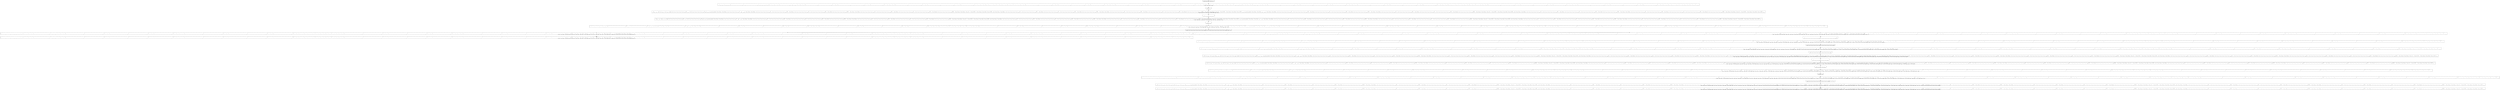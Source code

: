 digraph {
    graph [rankdir=TB
          ,bgcolor=transparent];
    node [shape=box
         ,fillcolor=white
         ,style=filled];
    0 [label=<O <BR/> neq(C Succ [v<SUB>219</SUB>], C Succ [v<SUB>219</SUB>])>];
    1 [label=<C <BR/> neq(v<SUB>223</SUB>, v<SUB>223</SUB>), neq(v<SUB>223</SUB>, v<SUB>223</SUB>), mkng(C Var [C Succ [C Succ [C Succ [v<SUB>223</SUB>]]]], v<SUB>112</SUB>, [C Sub [C Succ [C Succ [C Succ [v<SUB>223</SUB>]]] v<SUB>86</SUB>]], v<SUB>203</SUB>), non_ground_member(C Term [Clause C Term [Parent C Succ [C Succ [C Succ [v<SUB>223</SUB>]]] : [v<SUB>86</SUB>]] : v<SUB>128</SUB>], C Term [Clause C Term [Father C Var [C Succ [C Succ [C Succ [v<SUB>223</SUB>]]]] : [C Var [C Succ [C Succ [C Succ [v<SUB>223</SUB>]]]]]] : C Term [Parent C Var [C Succ [C Succ [C Succ [v<SUB>223</SUB>]]]] : [C Var [C Succ [C Succ [C Succ [v<SUB>223</SUB>]]]]]] : [C Term [Male [C Var [C Succ [C Succ [C Succ [v<SUB>223</SUB>]]]]]]]] : C Term [Clause C Term [Mother C Var [C Succ [C Succ [C Succ [v<SUB>223</SUB>]]]] : [C Var [C Succ [C Succ [C Succ [v<SUB>223</SUB>]]]]]] : C Term [Parent C Var [C Succ [C Succ [C Succ [v<SUB>223</SUB>]]]] : [C Var [C Succ [C Succ [C Succ [v<SUB>223</SUB>]]]]]] : [C Term [Female [C Var [C Succ [C Succ [C Succ [v<SUB>223</SUB>]]]]]]]] : C Term [Clause [C Term [Parent C Term [A []] : [C Term [B []]]]]] : [C Term [Clause [C Term [Male [C Term [A []]]]]]]), solve(C Term [Clause C Term [Father C Var [C Succ [C Succ [C Succ [v<SUB>223</SUB>]]]] : [C Var [C Succ [C Succ [C Succ [v<SUB>223</SUB>]]]]]] : C Term [Parent C Var [C Succ [C Succ [C Succ [v<SUB>223</SUB>]]]] : [C Var [C Succ [C Succ [C Succ [v<SUB>223</SUB>]]]]]] : [C Term [Male [C Var [C Succ [C Succ [C Succ [v<SUB>223</SUB>]]]]]]]] : C Term [Clause C Term [Mother C Var [C Succ [C Succ [C Succ [v<SUB>223</SUB>]]]] : [C Var [C Succ [C Succ [C Succ [v<SUB>223</SUB>]]]]]] : C Term [Parent C Var [C Succ [C Succ [C Succ [v<SUB>223</SUB>]]]] : [C Var [C Succ [C Succ [C Succ [v<SUB>223</SUB>]]]]]] : [C Term [Female [C Var [C Succ [C Succ [C Succ [v<SUB>223</SUB>]]]]]]]] : C Term [Clause [C Term [Parent C Term [A []] : [C Term [B []]]]]] : [C Term [Clause [C Term [Male [C Term [A []]]]]]], v<SUB>128</SUB>), non_ground_member(C Term [Clause C Term [Male [v<SUB>112</SUB>]] : v<SUB>133</SUB>], C Term [Clause C Term [Father C Var [C Succ [C Succ [C Succ [v<SUB>223</SUB>]]]] : [C Var [C Succ [C Succ [C Succ [v<SUB>223</SUB>]]]]]] : C Term [Parent C Var [C Succ [C Succ [C Succ [v<SUB>223</SUB>]]]] : [C Var [C Succ [C Succ [C Succ [v<SUB>223</SUB>]]]]]] : [C Term [Male [C Var [C Succ [C Succ [C Succ [v<SUB>223</SUB>]]]]]]]] : C Term [Clause C Term [Mother C Var [C Succ [C Succ [C Succ [v<SUB>223</SUB>]]]] : [C Var [C Succ [C Succ [C Succ [v<SUB>223</SUB>]]]]]] : C Term [Parent C Var [C Succ [C Succ [C Succ [v<SUB>223</SUB>]]]] : [C Var [C Succ [C Succ [C Succ [v<SUB>223</SUB>]]]]]] : [C Term [Female [C Var [C Succ [C Succ [C Succ [v<SUB>223</SUB>]]]]]]]] : C Term [Clause [C Term [Parent C Term [A []] : [C Term [B []]]]]] : [C Term [Clause [C Term [Male [C Term [A []]]]]]]), solve(C Term [Clause C Term [Father C Var [C Succ [C Succ [C Succ [v<SUB>223</SUB>]]]] : [C Var [C Succ [C Succ [C Succ [v<SUB>223</SUB>]]]]]] : C Term [Parent C Var [C Succ [C Succ [C Succ [v<SUB>223</SUB>]]]] : [C Var [C Succ [C Succ [C Succ [v<SUB>223</SUB>]]]]]] : [C Term [Male [C Var [C Succ [C Succ [C Succ [v<SUB>223</SUB>]]]]]]]] : C Term [Clause C Term [Mother C Var [C Succ [C Succ [C Succ [v<SUB>223</SUB>]]]] : [C Var [C Succ [C Succ [C Succ [v<SUB>223</SUB>]]]]]] : C Term [Parent C Var [C Succ [C Succ [C Succ [v<SUB>223</SUB>]]]] : [C Var [C Succ [C Succ [C Succ [v<SUB>223</SUB>]]]]]] : [C Term [Female [C Var [C Succ [C Succ [C Succ [v<SUB>223</SUB>]]]]]]]] : C Term [Clause [C Term [Parent C Term [A []] : [C Term [B []]]]]] : [C Term [Clause [C Term [Male [C Term [A []]]]]]], v<SUB>133</SUB>) <BR/>  [ v<SUB>219</SUB> &rarr; v<SUB>222</SUB>, v<SUB>222</SUB> &rarr; v<SUB>223</SUB> ] >];
    2 [label=<O <BR/> neq(v<SUB>223</SUB>, v<SUB>223</SUB>)>];
    3 [label=<C <BR/> neq(v<SUB>227</SUB>, v<SUB>227</SUB>), neq(C Succ [v<SUB>227</SUB>], C Succ [v<SUB>227</SUB>]), mkng(C Var [C Succ [C Succ [C Succ [C Succ [v<SUB>227</SUB>]]]]], v<SUB>112</SUB>, [C Sub [C Succ [C Succ [C Succ [C Succ [v<SUB>227</SUB>]]]] v<SUB>86</SUB>]], v<SUB>203</SUB>), non_ground_member(C Term [Clause C Term [Parent C Succ [C Succ [C Succ [C Succ [v<SUB>227</SUB>]]]] : [v<SUB>86</SUB>]] : v<SUB>128</SUB>], C Term [Clause C Term [Father C Var [C Succ [C Succ [C Succ [C Succ [v<SUB>227</SUB>]]]]] : [C Var [C Succ [C Succ [C Succ [C Succ [v<SUB>227</SUB>]]]]]]] : C Term [Parent C Var [C Succ [C Succ [C Succ [C Succ [v<SUB>227</SUB>]]]]] : [C Var [C Succ [C Succ [C Succ [C Succ [v<SUB>227</SUB>]]]]]]] : [C Term [Male [C Var [C Succ [C Succ [C Succ [C Succ [v<SUB>227</SUB>]]]]]]]]] : C Term [Clause C Term [Mother C Var [C Succ [C Succ [C Succ [C Succ [v<SUB>227</SUB>]]]]] : [C Var [C Succ [C Succ [C Succ [C Succ [v<SUB>227</SUB>]]]]]]] : C Term [Parent C Var [C Succ [C Succ [C Succ [C Succ [v<SUB>227</SUB>]]]]] : [C Var [C Succ [C Succ [C Succ [C Succ [v<SUB>227</SUB>]]]]]]] : [C Term [Female [C Var [C Succ [C Succ [C Succ [C Succ [v<SUB>227</SUB>]]]]]]]]] : C Term [Clause [C Term [Parent C Term [A []] : [C Term [B []]]]]] : [C Term [Clause [C Term [Male [C Term [A []]]]]]]), solve(C Term [Clause C Term [Father C Var [C Succ [C Succ [C Succ [C Succ [v<SUB>227</SUB>]]]]] : [C Var [C Succ [C Succ [C Succ [C Succ [v<SUB>227</SUB>]]]]]]] : C Term [Parent C Var [C Succ [C Succ [C Succ [C Succ [v<SUB>227</SUB>]]]]] : [C Var [C Succ [C Succ [C Succ [C Succ [v<SUB>227</SUB>]]]]]]] : [C Term [Male [C Var [C Succ [C Succ [C Succ [C Succ [v<SUB>227</SUB>]]]]]]]]] : C Term [Clause C Term [Mother C Var [C Succ [C Succ [C Succ [C Succ [v<SUB>227</SUB>]]]]] : [C Var [C Succ [C Succ [C Succ [C Succ [v<SUB>227</SUB>]]]]]]] : C Term [Parent C Var [C Succ [C Succ [C Succ [C Succ [v<SUB>227</SUB>]]]]] : [C Var [C Succ [C Succ [C Succ [C Succ [v<SUB>227</SUB>]]]]]]] : [C Term [Female [C Var [C Succ [C Succ [C Succ [C Succ [v<SUB>227</SUB>]]]]]]]]] : C Term [Clause [C Term [Parent C Term [A []] : [C Term [B []]]]]] : [C Term [Clause [C Term [Male [C Term [A []]]]]]], v<SUB>128</SUB>), non_ground_member(C Term [Clause C Term [Male [v<SUB>112</SUB>]] : v<SUB>133</SUB>], C Term [Clause C Term [Father C Var [C Succ [C Succ [C Succ [C Succ [v<SUB>227</SUB>]]]]] : [C Var [C Succ [C Succ [C Succ [C Succ [v<SUB>227</SUB>]]]]]]] : C Term [Parent C Var [C Succ [C Succ [C Succ [C Succ [v<SUB>227</SUB>]]]]] : [C Var [C Succ [C Succ [C Succ [C Succ [v<SUB>227</SUB>]]]]]]] : [C Term [Male [C Var [C Succ [C Succ [C Succ [C Succ [v<SUB>227</SUB>]]]]]]]]] : C Term [Clause C Term [Mother C Var [C Succ [C Succ [C Succ [C Succ [v<SUB>227</SUB>]]]]] : [C Var [C Succ [C Succ [C Succ [C Succ [v<SUB>227</SUB>]]]]]]] : C Term [Parent C Var [C Succ [C Succ [C Succ [C Succ [v<SUB>227</SUB>]]]]] : [C Var [C Succ [C Succ [C Succ [C Succ [v<SUB>227</SUB>]]]]]]] : [C Term [Female [C Var [C Succ [C Succ [C Succ [C Succ [v<SUB>227</SUB>]]]]]]]]] : C Term [Clause [C Term [Parent C Term [A []] : [C Term [B []]]]]] : [C Term [Clause [C Term [Male [C Term [A []]]]]]]), solve(C Term [Clause C Term [Father C Var [C Succ [C Succ [C Succ [C Succ [v<SUB>227</SUB>]]]]] : [C Var [C Succ [C Succ [C Succ [C Succ [v<SUB>227</SUB>]]]]]]] : C Term [Parent C Var [C Succ [C Succ [C Succ [C Succ [v<SUB>227</SUB>]]]]] : [C Var [C Succ [C Succ [C Succ [C Succ [v<SUB>227</SUB>]]]]]]] : [C Term [Male [C Var [C Succ [C Succ [C Succ [C Succ [v<SUB>227</SUB>]]]]]]]]] : C Term [Clause C Term [Mother C Var [C Succ [C Succ [C Succ [C Succ [v<SUB>227</SUB>]]]]] : [C Var [C Succ [C Succ [C Succ [C Succ [v<SUB>227</SUB>]]]]]]] : C Term [Parent C Var [C Succ [C Succ [C Succ [C Succ [v<SUB>227</SUB>]]]]] : [C Var [C Succ [C Succ [C Succ [C Succ [v<SUB>227</SUB>]]]]]]] : [C Term [Female [C Var [C Succ [C Succ [C Succ [C Succ [v<SUB>227</SUB>]]]]]]]]] : C Term [Clause [C Term [Parent C Term [A []] : [C Term [B []]]]]] : [C Term [Clause [C Term [Male [C Term [A []]]]]]], v<SUB>133</SUB>) <BR/>  [ v<SUB>219</SUB> &rarr; v<SUB>222</SUB>, v<SUB>222</SUB> &rarr; v<SUB>223</SUB>, v<SUB>223</SUB> &rarr; C Succ [v<SUB>226</SUB>], v<SUB>226</SUB> &rarr; v<SUB>227</SUB> ] >];
    4 [label=<O <BR/> neq(C Succ [v<SUB>227</SUB>], C Succ [v<SUB>227</SUB>])>];
    5 [label=<C <BR/> neq(v<SUB>231</SUB>, v<SUB>231</SUB>), neq(v<SUB>231</SUB>, v<SUB>231</SUB>), mkng(C Var [C Succ [C Succ [C Succ [C Succ [v<SUB>231</SUB>]]]]], v<SUB>112</SUB>, [C Sub [C Succ [C Succ [C Succ [C Succ [v<SUB>231</SUB>]]]] v<SUB>86</SUB>]], v<SUB>203</SUB>), non_ground_member(C Term [Clause C Term [Parent C Succ [C Succ [C Succ [C Succ [v<SUB>231</SUB>]]]] : [v<SUB>86</SUB>]] : v<SUB>128</SUB>], C Term [Clause C Term [Father C Var [C Succ [C Succ [C Succ [C Succ [v<SUB>231</SUB>]]]]] : [C Var [C Succ [C Succ [C Succ [C Succ [v<SUB>231</SUB>]]]]]]] : C Term [Parent C Var [C Succ [C Succ [C Succ [C Succ [v<SUB>231</SUB>]]]]] : [C Var [C Succ [C Succ [C Succ [C Succ [v<SUB>231</SUB>]]]]]]] : [C Term [Male [C Var [C Succ [C Succ [C Succ [C Succ [v<SUB>231</SUB>]]]]]]]]] : C Term [Clause C Term [Mother C Var [C Succ [C Succ [C Succ [C Succ [v<SUB>231</SUB>]]]]] : [C Var [C Succ [C Succ [C Succ [C Succ [v<SUB>231</SUB>]]]]]]] : C Term [Parent C Var [C Succ [C Succ [C Succ [C Succ [v<SUB>231</SUB>]]]]] : [C Var [C Succ [C Succ [C Succ [C Succ [v<SUB>231</SUB>]]]]]]] : [C Term [Female [C Var [C Succ [C Succ [C Succ [C Succ [v<SUB>231</SUB>]]]]]]]]] : C Term [Clause [C Term [Parent C Term [A []] : [C Term [B []]]]]] : [C Term [Clause [C Term [Male [C Term [A []]]]]]]), solve(C Term [Clause C Term [Father C Var [C Succ [C Succ [C Succ [C Succ [v<SUB>231</SUB>]]]]] : [C Var [C Succ [C Succ [C Succ [C Succ [v<SUB>231</SUB>]]]]]]] : C Term [Parent C Var [C Succ [C Succ [C Succ [C Succ [v<SUB>231</SUB>]]]]] : [C Var [C Succ [C Succ [C Succ [C Succ [v<SUB>231</SUB>]]]]]]] : [C Term [Male [C Var [C Succ [C Succ [C Succ [C Succ [v<SUB>231</SUB>]]]]]]]]] : C Term [Clause C Term [Mother C Var [C Succ [C Succ [C Succ [C Succ [v<SUB>231</SUB>]]]]] : [C Var [C Succ [C Succ [C Succ [C Succ [v<SUB>231</SUB>]]]]]]] : C Term [Parent C Var [C Succ [C Succ [C Succ [C Succ [v<SUB>231</SUB>]]]]] : [C Var [C Succ [C Succ [C Succ [C Succ [v<SUB>231</SUB>]]]]]]] : [C Term [Female [C Var [C Succ [C Succ [C Succ [C Succ [v<SUB>231</SUB>]]]]]]]]] : C Term [Clause [C Term [Parent C Term [A []] : [C Term [B []]]]]] : [C Term [Clause [C Term [Male [C Term [A []]]]]]], v<SUB>128</SUB>), non_ground_member(C Term [Clause C Term [Male [v<SUB>112</SUB>]] : v<SUB>133</SUB>], C Term [Clause C Term [Father C Var [C Succ [C Succ [C Succ [C Succ [v<SUB>231</SUB>]]]]] : [C Var [C Succ [C Succ [C Succ [C Succ [v<SUB>231</SUB>]]]]]]] : C Term [Parent C Var [C Succ [C Succ [C Succ [C Succ [v<SUB>231</SUB>]]]]] : [C Var [C Succ [C Succ [C Succ [C Succ [v<SUB>231</SUB>]]]]]]] : [C Term [Male [C Var [C Succ [C Succ [C Succ [C Succ [v<SUB>231</SUB>]]]]]]]]] : C Term [Clause C Term [Mother C Var [C Succ [C Succ [C Succ [C Succ [v<SUB>231</SUB>]]]]] : [C Var [C Succ [C Succ [C Succ [C Succ [v<SUB>231</SUB>]]]]]]] : C Term [Parent C Var [C Succ [C Succ [C Succ [C Succ [v<SUB>231</SUB>]]]]] : [C Var [C Succ [C Succ [C Succ [C Succ [v<SUB>231</SUB>]]]]]]] : [C Term [Female [C Var [C Succ [C Succ [C Succ [C Succ [v<SUB>231</SUB>]]]]]]]]] : C Term [Clause [C Term [Parent C Term [A []] : [C Term [B []]]]]] : [C Term [Clause [C Term [Male [C Term [A []]]]]]]), solve(C Term [Clause C Term [Father C Var [C Succ [C Succ [C Succ [C Succ [v<SUB>231</SUB>]]]]] : [C Var [C Succ [C Succ [C Succ [C Succ [v<SUB>231</SUB>]]]]]]] : C Term [Parent C Var [C Succ [C Succ [C Succ [C Succ [v<SUB>231</SUB>]]]]] : [C Var [C Succ [C Succ [C Succ [C Succ [v<SUB>231</SUB>]]]]]]] : [C Term [Male [C Var [C Succ [C Succ [C Succ [C Succ [v<SUB>231</SUB>]]]]]]]]] : C Term [Clause C Term [Mother C Var [C Succ [C Succ [C Succ [C Succ [v<SUB>231</SUB>]]]]] : [C Var [C Succ [C Succ [C Succ [C Succ [v<SUB>231</SUB>]]]]]]] : C Term [Parent C Var [C Succ [C Succ [C Succ [C Succ [v<SUB>231</SUB>]]]]] : [C Var [C Succ [C Succ [C Succ [C Succ [v<SUB>231</SUB>]]]]]]] : [C Term [Female [C Var [C Succ [C Succ [C Succ [C Succ [v<SUB>231</SUB>]]]]]]]]] : C Term [Clause [C Term [Parent C Term [A []] : [C Term [B []]]]]] : [C Term [Clause [C Term [Male [C Term [A []]]]]]], v<SUB>133</SUB>) <BR/>  [ v<SUB>219</SUB> &rarr; v<SUB>222</SUB>, v<SUB>222</SUB> &rarr; v<SUB>223</SUB>, v<SUB>223</SUB> &rarr; C Succ [v<SUB>226</SUB>], v<SUB>226</SUB> &rarr; v<SUB>227</SUB>, v<SUB>227</SUB> &rarr; v<SUB>230</SUB>, v<SUB>230</SUB> &rarr; v<SUB>231</SUB> ] >];
    6 [label=<O <BR/> neq(v<SUB>231</SUB>, v<SUB>231</SUB>)>];
    7 [label=<C <BR/> neq(C Succ [v<SUB>235</SUB>], C Succ [v<SUB>235</SUB>]), neq(v<SUB>235</SUB>, v<SUB>235</SUB>), mkng(C Var [C Succ [C Succ [C Succ [C Succ [C Succ [v<SUB>235</SUB>]]]]]], v<SUB>112</SUB>, [C Sub [C Succ [C Succ [C Succ [C Succ [C Succ [v<SUB>235</SUB>]]]]] v<SUB>86</SUB>]], v<SUB>203</SUB>), non_ground_member(C Term [Clause C Term [Parent C Succ [C Succ [C Succ [C Succ [C Succ [v<SUB>235</SUB>]]]]] : [v<SUB>86</SUB>]] : v<SUB>128</SUB>], C Term [Clause C Term [Father C Var [C Succ [C Succ [C Succ [C Succ [C Succ [v<SUB>235</SUB>]]]]]] : [C Var [C Succ [C Succ [C Succ [C Succ [C Succ [v<SUB>235</SUB>]]]]]]]] : C Term [Parent C Var [C Succ [C Succ [C Succ [C Succ [C Succ [v<SUB>235</SUB>]]]]]] : [C Var [C Succ [C Succ [C Succ [C Succ [C Succ [v<SUB>235</SUB>]]]]]]]] : [C Term [Male [C Var [C Succ [C Succ [C Succ [C Succ [C Succ [v<SUB>235</SUB>]]]]]]]]]] : C Term [Clause C Term [Mother C Var [C Succ [C Succ [C Succ [C Succ [C Succ [v<SUB>235</SUB>]]]]]] : [C Var [C Succ [C Succ [C Succ [C Succ [C Succ [v<SUB>235</SUB>]]]]]]]] : C Term [Parent C Var [C Succ [C Succ [C Succ [C Succ [C Succ [v<SUB>235</SUB>]]]]]] : [C Var [C Succ [C Succ [C Succ [C Succ [C Succ [v<SUB>235</SUB>]]]]]]]] : [C Term [Female [C Var [C Succ [C Succ [C Succ [C Succ [C Succ [v<SUB>235</SUB>]]]]]]]]]] : C Term [Clause [C Term [Parent C Term [A []] : [C Term [B []]]]]] : [C Term [Clause [C Term [Male [C Term [A []]]]]]]), solve(C Term [Clause C Term [Father C Var [C Succ [C Succ [C Succ [C Succ [C Succ [v<SUB>235</SUB>]]]]]] : [C Var [C Succ [C Succ [C Succ [C Succ [C Succ [v<SUB>235</SUB>]]]]]]]] : C Term [Parent C Var [C Succ [C Succ [C Succ [C Succ [C Succ [v<SUB>235</SUB>]]]]]] : [C Var [C Succ [C Succ [C Succ [C Succ [C Succ [v<SUB>235</SUB>]]]]]]]] : [C Term [Male [C Var [C Succ [C Succ [C Succ [C Succ [C Succ [v<SUB>235</SUB>]]]]]]]]]] : C Term [Clause C Term [Mother C Var [C Succ [C Succ [C Succ [C Succ [C Succ [v<SUB>235</SUB>]]]]]] : [C Var [C Succ [C Succ [C Succ [C Succ [C Succ [v<SUB>235</SUB>]]]]]]]] : C Term [Parent C Var [C Succ [C Succ [C Succ [C Succ [C Succ [v<SUB>235</SUB>]]]]]] : [C Var [C Succ [C Succ [C Succ [C Succ [C Succ [v<SUB>235</SUB>]]]]]]]] : [C Term [Female [C Var [C Succ [C Succ [C Succ [C Succ [C Succ [v<SUB>235</SUB>]]]]]]]]]] : C Term [Clause [C Term [Parent C Term [A []] : [C Term [B []]]]]] : [C Term [Clause [C Term [Male [C Term [A []]]]]]], v<SUB>128</SUB>), non_ground_member(C Term [Clause C Term [Male [v<SUB>112</SUB>]] : v<SUB>133</SUB>], C Term [Clause C Term [Father C Var [C Succ [C Succ [C Succ [C Succ [C Succ [v<SUB>235</SUB>]]]]]] : [C Var [C Succ [C Succ [C Succ [C Succ [C Succ [v<SUB>235</SUB>]]]]]]]] : C Term [Parent C Var [C Succ [C Succ [C Succ [C Succ [C Succ [v<SUB>235</SUB>]]]]]] : [C Var [C Succ [C Succ [C Succ [C Succ [C Succ [v<SUB>235</SUB>]]]]]]]] : [C Term [Male [C Var [C Succ [C Succ [C Succ [C Succ [C Succ [v<SUB>235</SUB>]]]]]]]]]] : C Term [Clause C Term [Mother C Var [C Succ [C Succ [C Succ [C Succ [C Succ [v<SUB>235</SUB>]]]]]] : [C Var [C Succ [C Succ [C Succ [C Succ [C Succ [v<SUB>235</SUB>]]]]]]]] : C Term [Parent C Var [C Succ [C Succ [C Succ [C Succ [C Succ [v<SUB>235</SUB>]]]]]] : [C Var [C Succ [C Succ [C Succ [C Succ [C Succ [v<SUB>235</SUB>]]]]]]]] : [C Term [Female [C Var [C Succ [C Succ [C Succ [C Succ [C Succ [v<SUB>235</SUB>]]]]]]]]]] : C Term [Clause [C Term [Parent C Term [A []] : [C Term [B []]]]]] : [C Term [Clause [C Term [Male [C Term [A []]]]]]]), solve(C Term [Clause C Term [Father C Var [C Succ [C Succ [C Succ [C Succ [C Succ [v<SUB>235</SUB>]]]]]] : [C Var [C Succ [C Succ [C Succ [C Succ [C Succ [v<SUB>235</SUB>]]]]]]]] : C Term [Parent C Var [C Succ [C Succ [C Succ [C Succ [C Succ [v<SUB>235</SUB>]]]]]] : [C Var [C Succ [C Succ [C Succ [C Succ [C Succ [v<SUB>235</SUB>]]]]]]]] : [C Term [Male [C Var [C Succ [C Succ [C Succ [C Succ [C Succ [v<SUB>235</SUB>]]]]]]]]]] : C Term [Clause C Term [Mother C Var [C Succ [C Succ [C Succ [C Succ [C Succ [v<SUB>235</SUB>]]]]]] : [C Var [C Succ [C Succ [C Succ [C Succ [C Succ [v<SUB>235</SUB>]]]]]]]] : C Term [Parent C Var [C Succ [C Succ [C Succ [C Succ [C Succ [v<SUB>235</SUB>]]]]]] : [C Var [C Succ [C Succ [C Succ [C Succ [C Succ [v<SUB>235</SUB>]]]]]]]] : [C Term [Female [C Var [C Succ [C Succ [C Succ [C Succ [C Succ [v<SUB>235</SUB>]]]]]]]]]] : C Term [Clause [C Term [Parent C Term [A []] : [C Term [B []]]]]] : [C Term [Clause [C Term [Male [C Term [A []]]]]]], v<SUB>133</SUB>) <BR/>  [ v<SUB>219</SUB> &rarr; v<SUB>222</SUB>, v<SUB>222</SUB> &rarr; v<SUB>223</SUB>, v<SUB>223</SUB> &rarr; C Succ [v<SUB>226</SUB>], v<SUB>226</SUB> &rarr; v<SUB>227</SUB>, v<SUB>227</SUB> &rarr; v<SUB>230</SUB>, v<SUB>230</SUB> &rarr; v<SUB>231</SUB>, v<SUB>231</SUB> &rarr; C Succ [v<SUB>234</SUB>], v<SUB>234</SUB> &rarr; v<SUB>235</SUB> ] >];
    8 [label=<O <BR/> mkng(C Var [C Succ [C Succ [C Succ [C Succ [C Succ [v<SUB>235</SUB>]]]]]], v<SUB>112</SUB>, [C Sub [C Succ [C Succ [C Succ [C Succ [C Succ [v<SUB>235</SUB>]]]]] v<SUB>86</SUB>]], v<SUB>203</SUB>)>];
    9 [label=<C <BR/> neq(C Succ [v<SUB>235</SUB>], C Succ [v<SUB>235</SUB>]), neq(v<SUB>235</SUB>, v<SUB>235</SUB>), non_ground_member(C Term [Clause C Term [Parent C Succ [C Succ [C Succ [C Succ [C Succ [v<SUB>235</SUB>]]]]] : [v<SUB>112</SUB>]] : v<SUB>128</SUB>], C Term [Clause C Term [Father C Var [C Succ [C Succ [C Succ [C Succ [C Succ [v<SUB>235</SUB>]]]]]] : [C Var [C Succ [C Succ [C Succ [C Succ [C Succ [v<SUB>235</SUB>]]]]]]]] : C Term [Parent C Var [C Succ [C Succ [C Succ [C Succ [C Succ [v<SUB>235</SUB>]]]]]] : [C Var [C Succ [C Succ [C Succ [C Succ [C Succ [v<SUB>235</SUB>]]]]]]]] : [C Term [Male [C Var [C Succ [C Succ [C Succ [C Succ [C Succ [v<SUB>235</SUB>]]]]]]]]]] : C Term [Clause C Term [Mother C Var [C Succ [C Succ [C Succ [C Succ [C Succ [v<SUB>235</SUB>]]]]]] : [C Var [C Succ [C Succ [C Succ [C Succ [C Succ [v<SUB>235</SUB>]]]]]]]] : C Term [Parent C Var [C Succ [C Succ [C Succ [C Succ [C Succ [v<SUB>235</SUB>]]]]]] : [C Var [C Succ [C Succ [C Succ [C Succ [C Succ [v<SUB>235</SUB>]]]]]]]] : [C Term [Female [C Var [C Succ [C Succ [C Succ [C Succ [C Succ [v<SUB>235</SUB>]]]]]]]]]] : C Term [Clause [C Term [Parent C Term [A []] : [C Term [B []]]]]] : [C Term [Clause [C Term [Male [C Term [A []]]]]]]), solve(C Term [Clause C Term [Father C Var [C Succ [C Succ [C Succ [C Succ [C Succ [v<SUB>235</SUB>]]]]]] : [C Var [C Succ [C Succ [C Succ [C Succ [C Succ [v<SUB>235</SUB>]]]]]]]] : C Term [Parent C Var [C Succ [C Succ [C Succ [C Succ [C Succ [v<SUB>235</SUB>]]]]]] : [C Var [C Succ [C Succ [C Succ [C Succ [C Succ [v<SUB>235</SUB>]]]]]]]] : [C Term [Male [C Var [C Succ [C Succ [C Succ [C Succ [C Succ [v<SUB>235</SUB>]]]]]]]]]] : C Term [Clause C Term [Mother C Var [C Succ [C Succ [C Succ [C Succ [C Succ [v<SUB>235</SUB>]]]]]] : [C Var [C Succ [C Succ [C Succ [C Succ [C Succ [v<SUB>235</SUB>]]]]]]]] : C Term [Parent C Var [C Succ [C Succ [C Succ [C Succ [C Succ [v<SUB>235</SUB>]]]]]] : [C Var [C Succ [C Succ [C Succ [C Succ [C Succ [v<SUB>235</SUB>]]]]]]]] : [C Term [Female [C Var [C Succ [C Succ [C Succ [C Succ [C Succ [v<SUB>235</SUB>]]]]]]]]]] : C Term [Clause [C Term [Parent C Term [A []] : [C Term [B []]]]]] : [C Term [Clause [C Term [Male [C Term [A []]]]]]], v<SUB>128</SUB>), non_ground_member(C Term [Clause C Term [Male [v<SUB>112</SUB>]] : v<SUB>133</SUB>], C Term [Clause C Term [Father C Var [C Succ [C Succ [C Succ [C Succ [C Succ [v<SUB>235</SUB>]]]]]] : [C Var [C Succ [C Succ [C Succ [C Succ [C Succ [v<SUB>235</SUB>]]]]]]]] : C Term [Parent C Var [C Succ [C Succ [C Succ [C Succ [C Succ [v<SUB>235</SUB>]]]]]] : [C Var [C Succ [C Succ [C Succ [C Succ [C Succ [v<SUB>235</SUB>]]]]]]]] : [C Term [Male [C Var [C Succ [C Succ [C Succ [C Succ [C Succ [v<SUB>235</SUB>]]]]]]]]]] : C Term [Clause C Term [Mother C Var [C Succ [C Succ [C Succ [C Succ [C Succ [v<SUB>235</SUB>]]]]]] : [C Var [C Succ [C Succ [C Succ [C Succ [C Succ [v<SUB>235</SUB>]]]]]]]] : C Term [Parent C Var [C Succ [C Succ [C Succ [C Succ [C Succ [v<SUB>235</SUB>]]]]]] : [C Var [C Succ [C Succ [C Succ [C Succ [C Succ [v<SUB>235</SUB>]]]]]]]] : [C Term [Female [C Var [C Succ [C Succ [C Succ [C Succ [C Succ [v<SUB>235</SUB>]]]]]]]]]] : C Term [Clause [C Term [Parent C Term [A []] : [C Term [B []]]]]] : [C Term [Clause [C Term [Male [C Term [A []]]]]]]), solve(C Term [Clause C Term [Father C Var [C Succ [C Succ [C Succ [C Succ [C Succ [v<SUB>235</SUB>]]]]]] : [C Var [C Succ [C Succ [C Succ [C Succ [C Succ [v<SUB>235</SUB>]]]]]]]] : C Term [Parent C Var [C Succ [C Succ [C Succ [C Succ [C Succ [v<SUB>235</SUB>]]]]]] : [C Var [C Succ [C Succ [C Succ [C Succ [C Succ [v<SUB>235</SUB>]]]]]]]] : [C Term [Male [C Var [C Succ [C Succ [C Succ [C Succ [C Succ [v<SUB>235</SUB>]]]]]]]]]] : C Term [Clause C Term [Mother C Var [C Succ [C Succ [C Succ [C Succ [C Succ [v<SUB>235</SUB>]]]]]] : [C Var [C Succ [C Succ [C Succ [C Succ [C Succ [v<SUB>235</SUB>]]]]]]]] : C Term [Parent C Var [C Succ [C Succ [C Succ [C Succ [C Succ [v<SUB>235</SUB>]]]]]] : [C Var [C Succ [C Succ [C Succ [C Succ [C Succ [v<SUB>235</SUB>]]]]]]]] : [C Term [Female [C Var [C Succ [C Succ [C Succ [C Succ [C Succ [v<SUB>235</SUB>]]]]]]]]]] : C Term [Clause [C Term [Parent C Term [A []] : [C Term [B []]]]]] : [C Term [Clause [C Term [Male [C Term [A []]]]]]], v<SUB>133</SUB>) <BR/>  [ v<SUB>86</SUB> &rarr; v<SUB>112</SUB>, v<SUB>203</SUB> &rarr; C Sub [v<SUB>237</SUB> v<SUB>112</SUB>] : v<SUB>238</SUB>, v<SUB>219</SUB> &rarr; v<SUB>222</SUB>, v<SUB>222</SUB> &rarr; v<SUB>223</SUB>, v<SUB>223</SUB> &rarr; C Succ [v<SUB>226</SUB>], v<SUB>226</SUB> &rarr; v<SUB>227</SUB>, v<SUB>227</SUB> &rarr; v<SUB>230</SUB>, v<SUB>230</SUB> &rarr; v<SUB>231</SUB>, v<SUB>231</SUB> &rarr; C Succ [v<SUB>234</SUB>], v<SUB>234</SUB> &rarr; v<SUB>235</SUB>, v<SUB>237</SUB> &rarr; C Succ [C Succ [C Succ [C Succ [C Succ [v<SUB>235</SUB>]]]]], v<SUB>238</SUB> &rarr; [] ] >];
    10 [label=<C <BR/> neq(C Succ [v<SUB>235</SUB>], C Succ [v<SUB>235</SUB>]), neq(v<SUB>235</SUB>, v<SUB>235</SUB>), neq(C Succ [C Succ [C Succ [C Succ [C Succ [v<SUB>235</SUB>]]]]], C Succ [C Succ [C Succ [C Succ [C Succ [v<SUB>235</SUB>]]]]]), mkng(C Var [C Succ [C Succ [C Succ [C Succ [C Succ [v<SUB>235</SUB>]]]]]], v<SUB>112</SUB>, [], v<SUB>242</SUB>), non_ground_member(C Term [Clause C Term [Parent C Succ [C Succ [C Succ [C Succ [C Succ [v<SUB>235</SUB>]]]]] : [v<SUB>243</SUB>]] : v<SUB>128</SUB>], C Term [Clause C Term [Father C Var [C Succ [C Succ [C Succ [C Succ [C Succ [v<SUB>235</SUB>]]]]]] : [C Var [C Succ [C Succ [C Succ [C Succ [C Succ [v<SUB>235</SUB>]]]]]]]] : C Term [Parent C Var [C Succ [C Succ [C Succ [C Succ [C Succ [v<SUB>235</SUB>]]]]]] : [C Var [C Succ [C Succ [C Succ [C Succ [C Succ [v<SUB>235</SUB>]]]]]]]] : [C Term [Male [C Var [C Succ [C Succ [C Succ [C Succ [C Succ [v<SUB>235</SUB>]]]]]]]]]] : C Term [Clause C Term [Mother C Var [C Succ [C Succ [C Succ [C Succ [C Succ [v<SUB>235</SUB>]]]]]] : [C Var [C Succ [C Succ [C Succ [C Succ [C Succ [v<SUB>235</SUB>]]]]]]]] : C Term [Parent C Var [C Succ [C Succ [C Succ [C Succ [C Succ [v<SUB>235</SUB>]]]]]] : [C Var [C Succ [C Succ [C Succ [C Succ [C Succ [v<SUB>235</SUB>]]]]]]]] : [C Term [Female [C Var [C Succ [C Succ [C Succ [C Succ [C Succ [v<SUB>235</SUB>]]]]]]]]]] : C Term [Clause [C Term [Parent C Term [A []] : [C Term [B []]]]]] : [C Term [Clause [C Term [Male [C Term [A []]]]]]]), solve(C Term [Clause C Term [Father C Var [C Succ [C Succ [C Succ [C Succ [C Succ [v<SUB>235</SUB>]]]]]] : [C Var [C Succ [C Succ [C Succ [C Succ [C Succ [v<SUB>235</SUB>]]]]]]]] : C Term [Parent C Var [C Succ [C Succ [C Succ [C Succ [C Succ [v<SUB>235</SUB>]]]]]] : [C Var [C Succ [C Succ [C Succ [C Succ [C Succ [v<SUB>235</SUB>]]]]]]]] : [C Term [Male [C Var [C Succ [C Succ [C Succ [C Succ [C Succ [v<SUB>235</SUB>]]]]]]]]]] : C Term [Clause C Term [Mother C Var [C Succ [C Succ [C Succ [C Succ [C Succ [v<SUB>235</SUB>]]]]]] : [C Var [C Succ [C Succ [C Succ [C Succ [C Succ [v<SUB>235</SUB>]]]]]]]] : C Term [Parent C Var [C Succ [C Succ [C Succ [C Succ [C Succ [v<SUB>235</SUB>]]]]]] : [C Var [C Succ [C Succ [C Succ [C Succ [C Succ [v<SUB>235</SUB>]]]]]]]] : [C Term [Female [C Var [C Succ [C Succ [C Succ [C Succ [C Succ [v<SUB>235</SUB>]]]]]]]]]] : C Term [Clause [C Term [Parent C Term [A []] : [C Term [B []]]]]] : [C Term [Clause [C Term [Male [C Term [A []]]]]]], v<SUB>128</SUB>), non_ground_member(C Term [Clause C Term [Male [v<SUB>112</SUB>]] : v<SUB>133</SUB>], C Term [Clause C Term [Father C Var [C Succ [C Succ [C Succ [C Succ [C Succ [v<SUB>235</SUB>]]]]]] : [C Var [C Succ [C Succ [C Succ [C Succ [C Succ [v<SUB>235</SUB>]]]]]]]] : C Term [Parent C Var [C Succ [C Succ [C Succ [C Succ [C Succ [v<SUB>235</SUB>]]]]]] : [C Var [C Succ [C Succ [C Succ [C Succ [C Succ [v<SUB>235</SUB>]]]]]]]] : [C Term [Male [C Var [C Succ [C Succ [C Succ [C Succ [C Succ [v<SUB>235</SUB>]]]]]]]]]] : C Term [Clause C Term [Mother C Var [C Succ [C Succ [C Succ [C Succ [C Succ [v<SUB>235</SUB>]]]]]] : [C Var [C Succ [C Succ [C Succ [C Succ [C Succ [v<SUB>235</SUB>]]]]]]]] : C Term [Parent C Var [C Succ [C Succ [C Succ [C Succ [C Succ [v<SUB>235</SUB>]]]]]] : [C Var [C Succ [C Succ [C Succ [C Succ [C Succ [v<SUB>235</SUB>]]]]]]]] : [C Term [Female [C Var [C Succ [C Succ [C Succ [C Succ [C Succ [v<SUB>235</SUB>]]]]]]]]]] : C Term [Clause [C Term [Parent C Term [A []] : [C Term [B []]]]]] : [C Term [Clause [C Term [Male [C Term [A []]]]]]]), solve(C Term [Clause C Term [Father C Var [C Succ [C Succ [C Succ [C Succ [C Succ [v<SUB>235</SUB>]]]]]] : [C Var [C Succ [C Succ [C Succ [C Succ [C Succ [v<SUB>235</SUB>]]]]]]]] : C Term [Parent C Var [C Succ [C Succ [C Succ [C Succ [C Succ [v<SUB>235</SUB>]]]]]] : [C Var [C Succ [C Succ [C Succ [C Succ [C Succ [v<SUB>235</SUB>]]]]]]]] : [C Term [Male [C Var [C Succ [C Succ [C Succ [C Succ [C Succ [v<SUB>235</SUB>]]]]]]]]]] : C Term [Clause C Term [Mother C Var [C Succ [C Succ [C Succ [C Succ [C Succ [v<SUB>235</SUB>]]]]]] : [C Var [C Succ [C Succ [C Succ [C Succ [C Succ [v<SUB>235</SUB>]]]]]]]] : C Term [Parent C Var [C Succ [C Succ [C Succ [C Succ [C Succ [v<SUB>235</SUB>]]]]]] : [C Var [C Succ [C Succ [C Succ [C Succ [C Succ [v<SUB>235</SUB>]]]]]]]] : [C Term [Female [C Var [C Succ [C Succ [C Succ [C Succ [C Succ [v<SUB>235</SUB>]]]]]]]]]] : C Term [Clause [C Term [Parent C Term [A []] : [C Term [B []]]]]] : [C Term [Clause [C Term [Male [C Term [A []]]]]]], v<SUB>133</SUB>) <BR/>  [ v<SUB>86</SUB> &rarr; v<SUB>243</SUB>, v<SUB>203</SUB> &rarr; C Sub [v<SUB>240</SUB> v<SUB>243</SUB>] : v<SUB>242</SUB>, v<SUB>219</SUB> &rarr; v<SUB>222</SUB>, v<SUB>222</SUB> &rarr; v<SUB>223</SUB>, v<SUB>223</SUB> &rarr; C Succ [v<SUB>226</SUB>], v<SUB>226</SUB> &rarr; v<SUB>227</SUB>, v<SUB>227</SUB> &rarr; v<SUB>230</SUB>, v<SUB>230</SUB> &rarr; v<SUB>231</SUB>, v<SUB>231</SUB> &rarr; C Succ [v<SUB>234</SUB>], v<SUB>234</SUB> &rarr; v<SUB>235</SUB>, v<SUB>239</SUB> &rarr; C Succ [C Succ [C Succ [C Succ [C Succ [v<SUB>235</SUB>]]]]], v<SUB>240</SUB> &rarr; C Succ [C Succ [C Succ [C Succ [C Succ [v<SUB>235</SUB>]]]]], v<SUB>241</SUB> &rarr; [] ] >];
    11 [label=<Leaf <BR/> neq(C Succ [v<SUB>235</SUB>], C Succ [v<SUB>235</SUB>]), neq(v<SUB>235</SUB>, v<SUB>235</SUB>), non_ground_member(C Term [Clause C Term [Parent C Succ [C Succ [C Succ [C Succ [C Succ [v<SUB>235</SUB>]]]]] : [v<SUB>112</SUB>]] : v<SUB>128</SUB>], C Term [Clause C Term [Father C Var [C Succ [C Succ [C Succ [C Succ [C Succ [v<SUB>235</SUB>]]]]]] : [C Var [C Succ [C Succ [C Succ [C Succ [C Succ [v<SUB>235</SUB>]]]]]]]] : C Term [Parent C Var [C Succ [C Succ [C Succ [C Succ [C Succ [v<SUB>235</SUB>]]]]]] : [C Var [C Succ [C Succ [C Succ [C Succ [C Succ [v<SUB>235</SUB>]]]]]]]] : [C Term [Male [C Var [C Succ [C Succ [C Succ [C Succ [C Succ [v<SUB>235</SUB>]]]]]]]]]] : C Term [Clause C Term [Mother C Var [C Succ [C Succ [C Succ [C Succ [C Succ [v<SUB>235</SUB>]]]]]] : [C Var [C Succ [C Succ [C Succ [C Succ [C Succ [v<SUB>235</SUB>]]]]]]]] : C Term [Parent C Var [C Succ [C Succ [C Succ [C Succ [C Succ [v<SUB>235</SUB>]]]]]] : [C Var [C Succ [C Succ [C Succ [C Succ [C Succ [v<SUB>235</SUB>]]]]]]]] : [C Term [Female [C Var [C Succ [C Succ [C Succ [C Succ [C Succ [v<SUB>235</SUB>]]]]]]]]]] : C Term [Clause [C Term [Parent C Term [A []] : [C Term [B []]]]]] : [C Term [Clause [C Term [Male [C Term [A []]]]]]]), solve(C Term [Clause C Term [Father C Var [C Succ [C Succ [C Succ [C Succ [C Succ [v<SUB>235</SUB>]]]]]] : [C Var [C Succ [C Succ [C Succ [C Succ [C Succ [v<SUB>235</SUB>]]]]]]]] : C Term [Parent C Var [C Succ [C Succ [C Succ [C Succ [C Succ [v<SUB>235</SUB>]]]]]] : [C Var [C Succ [C Succ [C Succ [C Succ [C Succ [v<SUB>235</SUB>]]]]]]]] : [C Term [Male [C Var [C Succ [C Succ [C Succ [C Succ [C Succ [v<SUB>235</SUB>]]]]]]]]]] : C Term [Clause C Term [Mother C Var [C Succ [C Succ [C Succ [C Succ [C Succ [v<SUB>235</SUB>]]]]]] : [C Var [C Succ [C Succ [C Succ [C Succ [C Succ [v<SUB>235</SUB>]]]]]]]] : C Term [Parent C Var [C Succ [C Succ [C Succ [C Succ [C Succ [v<SUB>235</SUB>]]]]]] : [C Var [C Succ [C Succ [C Succ [C Succ [C Succ [v<SUB>235</SUB>]]]]]]]] : [C Term [Female [C Var [C Succ [C Succ [C Succ [C Succ [C Succ [v<SUB>235</SUB>]]]]]]]]]] : C Term [Clause [C Term [Parent C Term [A []] : [C Term [B []]]]]] : [C Term [Clause [C Term [Male [C Term [A []]]]]]], v<SUB>128</SUB>), non_ground_member(C Term [Clause C Term [Male [v<SUB>112</SUB>]] : v<SUB>133</SUB>], C Term [Clause C Term [Father C Var [C Succ [C Succ [C Succ [C Succ [C Succ [v<SUB>235</SUB>]]]]]] : [C Var [C Succ [C Succ [C Succ [C Succ [C Succ [v<SUB>235</SUB>]]]]]]]] : C Term [Parent C Var [C Succ [C Succ [C Succ [C Succ [C Succ [v<SUB>235</SUB>]]]]]] : [C Var [C Succ [C Succ [C Succ [C Succ [C Succ [v<SUB>235</SUB>]]]]]]]] : [C Term [Male [C Var [C Succ [C Succ [C Succ [C Succ [C Succ [v<SUB>235</SUB>]]]]]]]]]] : C Term [Clause C Term [Mother C Var [C Succ [C Succ [C Succ [C Succ [C Succ [v<SUB>235</SUB>]]]]]] : [C Var [C Succ [C Succ [C Succ [C Succ [C Succ [v<SUB>235</SUB>]]]]]]]] : C Term [Parent C Var [C Succ [C Succ [C Succ [C Succ [C Succ [v<SUB>235</SUB>]]]]]] : [C Var [C Succ [C Succ [C Succ [C Succ [C Succ [v<SUB>235</SUB>]]]]]]]] : [C Term [Female [C Var [C Succ [C Succ [C Succ [C Succ [C Succ [v<SUB>235</SUB>]]]]]]]]]] : C Term [Clause [C Term [Parent C Term [A []] : [C Term [B []]]]]] : [C Term [Clause [C Term [Male [C Term [A []]]]]]]), solve(C Term [Clause C Term [Father C Var [C Succ [C Succ [C Succ [C Succ [C Succ [v<SUB>235</SUB>]]]]]] : [C Var [C Succ [C Succ [C Succ [C Succ [C Succ [v<SUB>235</SUB>]]]]]]]] : C Term [Parent C Var [C Succ [C Succ [C Succ [C Succ [C Succ [v<SUB>235</SUB>]]]]]] : [C Var [C Succ [C Succ [C Succ [C Succ [C Succ [v<SUB>235</SUB>]]]]]]]] : [C Term [Male [C Var [C Succ [C Succ [C Succ [C Succ [C Succ [v<SUB>235</SUB>]]]]]]]]]] : C Term [Clause C Term [Mother C Var [C Succ [C Succ [C Succ [C Succ [C Succ [v<SUB>235</SUB>]]]]]] : [C Var [C Succ [C Succ [C Succ [C Succ [C Succ [v<SUB>235</SUB>]]]]]]]] : C Term [Parent C Var [C Succ [C Succ [C Succ [C Succ [C Succ [v<SUB>235</SUB>]]]]]] : [C Var [C Succ [C Succ [C Succ [C Succ [C Succ [v<SUB>235</SUB>]]]]]]]] : [C Term [Female [C Var [C Succ [C Succ [C Succ [C Succ [C Succ [v<SUB>235</SUB>]]]]]]]]]] : C Term [Clause [C Term [Parent C Term [A []] : [C Term [B []]]]]] : [C Term [Clause [C Term [Male [C Term [A []]]]]]], v<SUB>133</SUB>) <BR/>  [ v<SUB>86</SUB> &rarr; v<SUB>112</SUB>, v<SUB>203</SUB> &rarr; C Sub [v<SUB>237</SUB> v<SUB>112</SUB>] : v<SUB>238</SUB>, v<SUB>219</SUB> &rarr; v<SUB>222</SUB>, v<SUB>222</SUB> &rarr; v<SUB>223</SUB>, v<SUB>223</SUB> &rarr; C Succ [v<SUB>226</SUB>], v<SUB>226</SUB> &rarr; v<SUB>227</SUB>, v<SUB>227</SUB> &rarr; v<SUB>230</SUB>, v<SUB>230</SUB> &rarr; v<SUB>231</SUB>, v<SUB>231</SUB> &rarr; C Succ [v<SUB>234</SUB>], v<SUB>234</SUB> &rarr; v<SUB>235</SUB>, v<SUB>237</SUB> &rarr; C Succ [C Succ [C Succ [C Succ [C Succ [v<SUB>235</SUB>]]]]], v<SUB>238</SUB> &rarr; [] ] >];
    12 [label=<O <BR/> neq(C Succ [C Succ [C Succ [C Succ [C Succ [v<SUB>235</SUB>]]]]], C Succ [C Succ [C Succ [C Succ [C Succ [v<SUB>235</SUB>]]]]])>];
    13 [label=<C <BR/> neq(C Succ [v<SUB>235</SUB>], C Succ [v<SUB>235</SUB>]), neq(v<SUB>235</SUB>, v<SUB>235</SUB>), neq(C Succ [C Succ [C Succ [C Succ [v<SUB>235</SUB>]]]], C Succ [C Succ [C Succ [C Succ [v<SUB>235</SUB>]]]]), mkng(C Var [C Succ [C Succ [C Succ [C Succ [C Succ [v<SUB>235</SUB>]]]]]], v<SUB>112</SUB>, [], v<SUB>242</SUB>), non_ground_member(C Term [Clause C Term [Parent C Succ [C Succ [C Succ [C Succ [C Succ [v<SUB>235</SUB>]]]]] : [v<SUB>243</SUB>]] : v<SUB>128</SUB>], C Term [Clause C Term [Father C Var [C Succ [C Succ [C Succ [C Succ [C Succ [v<SUB>235</SUB>]]]]]] : [C Var [C Succ [C Succ [C Succ [C Succ [C Succ [v<SUB>235</SUB>]]]]]]]] : C Term [Parent C Var [C Succ [C Succ [C Succ [C Succ [C Succ [v<SUB>235</SUB>]]]]]] : [C Var [C Succ [C Succ [C Succ [C Succ [C Succ [v<SUB>235</SUB>]]]]]]]] : [C Term [Male [C Var [C Succ [C Succ [C Succ [C Succ [C Succ [v<SUB>235</SUB>]]]]]]]]]] : C Term [Clause C Term [Mother C Var [C Succ [C Succ [C Succ [C Succ [C Succ [v<SUB>235</SUB>]]]]]] : [C Var [C Succ [C Succ [C Succ [C Succ [C Succ [v<SUB>235</SUB>]]]]]]]] : C Term [Parent C Var [C Succ [C Succ [C Succ [C Succ [C Succ [v<SUB>235</SUB>]]]]]] : [C Var [C Succ [C Succ [C Succ [C Succ [C Succ [v<SUB>235</SUB>]]]]]]]] : [C Term [Female [C Var [C Succ [C Succ [C Succ [C Succ [C Succ [v<SUB>235</SUB>]]]]]]]]]] : C Term [Clause [C Term [Parent C Term [A []] : [C Term [B []]]]]] : [C Term [Clause [C Term [Male [C Term [A []]]]]]]), solve(C Term [Clause C Term [Father C Var [C Succ [C Succ [C Succ [C Succ [C Succ [v<SUB>235</SUB>]]]]]] : [C Var [C Succ [C Succ [C Succ [C Succ [C Succ [v<SUB>235</SUB>]]]]]]]] : C Term [Parent C Var [C Succ [C Succ [C Succ [C Succ [C Succ [v<SUB>235</SUB>]]]]]] : [C Var [C Succ [C Succ [C Succ [C Succ [C Succ [v<SUB>235</SUB>]]]]]]]] : [C Term [Male [C Var [C Succ [C Succ [C Succ [C Succ [C Succ [v<SUB>235</SUB>]]]]]]]]]] : C Term [Clause C Term [Mother C Var [C Succ [C Succ [C Succ [C Succ [C Succ [v<SUB>235</SUB>]]]]]] : [C Var [C Succ [C Succ [C Succ [C Succ [C Succ [v<SUB>235</SUB>]]]]]]]] : C Term [Parent C Var [C Succ [C Succ [C Succ [C Succ [C Succ [v<SUB>235</SUB>]]]]]] : [C Var [C Succ [C Succ [C Succ [C Succ [C Succ [v<SUB>235</SUB>]]]]]]]] : [C Term [Female [C Var [C Succ [C Succ [C Succ [C Succ [C Succ [v<SUB>235</SUB>]]]]]]]]]] : C Term [Clause [C Term [Parent C Term [A []] : [C Term [B []]]]]] : [C Term [Clause [C Term [Male [C Term [A []]]]]]], v<SUB>128</SUB>), non_ground_member(C Term [Clause C Term [Male [v<SUB>112</SUB>]] : v<SUB>133</SUB>], C Term [Clause C Term [Father C Var [C Succ [C Succ [C Succ [C Succ [C Succ [v<SUB>235</SUB>]]]]]] : [C Var [C Succ [C Succ [C Succ [C Succ [C Succ [v<SUB>235</SUB>]]]]]]]] : C Term [Parent C Var [C Succ [C Succ [C Succ [C Succ [C Succ [v<SUB>235</SUB>]]]]]] : [C Var [C Succ [C Succ [C Succ [C Succ [C Succ [v<SUB>235</SUB>]]]]]]]] : [C Term [Male [C Var [C Succ [C Succ [C Succ [C Succ [C Succ [v<SUB>235</SUB>]]]]]]]]]] : C Term [Clause C Term [Mother C Var [C Succ [C Succ [C Succ [C Succ [C Succ [v<SUB>235</SUB>]]]]]] : [C Var [C Succ [C Succ [C Succ [C Succ [C Succ [v<SUB>235</SUB>]]]]]]]] : C Term [Parent C Var [C Succ [C Succ [C Succ [C Succ [C Succ [v<SUB>235</SUB>]]]]]] : [C Var [C Succ [C Succ [C Succ [C Succ [C Succ [v<SUB>235</SUB>]]]]]]]] : [C Term [Female [C Var [C Succ [C Succ [C Succ [C Succ [C Succ [v<SUB>235</SUB>]]]]]]]]]] : C Term [Clause [C Term [Parent C Term [A []] : [C Term [B []]]]]] : [C Term [Clause [C Term [Male [C Term [A []]]]]]]), solve(C Term [Clause C Term [Father C Var [C Succ [C Succ [C Succ [C Succ [C Succ [v<SUB>235</SUB>]]]]]] : [C Var [C Succ [C Succ [C Succ [C Succ [C Succ [v<SUB>235</SUB>]]]]]]]] : C Term [Parent C Var [C Succ [C Succ [C Succ [C Succ [C Succ [v<SUB>235</SUB>]]]]]] : [C Var [C Succ [C Succ [C Succ [C Succ [C Succ [v<SUB>235</SUB>]]]]]]]] : [C Term [Male [C Var [C Succ [C Succ [C Succ [C Succ [C Succ [v<SUB>235</SUB>]]]]]]]]]] : C Term [Clause C Term [Mother C Var [C Succ [C Succ [C Succ [C Succ [C Succ [v<SUB>235</SUB>]]]]]] : [C Var [C Succ [C Succ [C Succ [C Succ [C Succ [v<SUB>235</SUB>]]]]]]]] : C Term [Parent C Var [C Succ [C Succ [C Succ [C Succ [C Succ [v<SUB>235</SUB>]]]]]] : [C Var [C Succ [C Succ [C Succ [C Succ [C Succ [v<SUB>235</SUB>]]]]]]]] : [C Term [Female [C Var [C Succ [C Succ [C Succ [C Succ [C Succ [v<SUB>235</SUB>]]]]]]]]]] : C Term [Clause [C Term [Parent C Term [A []] : [C Term [B []]]]]] : [C Term [Clause [C Term [Male [C Term [A []]]]]]], v<SUB>133</SUB>) <BR/>  [ v<SUB>86</SUB> &rarr; v<SUB>243</SUB>, v<SUB>203</SUB> &rarr; C Sub [v<SUB>240</SUB> v<SUB>243</SUB>] : v<SUB>242</SUB>, v<SUB>219</SUB> &rarr; v<SUB>222</SUB>, v<SUB>222</SUB> &rarr; v<SUB>223</SUB>, v<SUB>223</SUB> &rarr; C Succ [v<SUB>226</SUB>], v<SUB>226</SUB> &rarr; v<SUB>227</SUB>, v<SUB>227</SUB> &rarr; v<SUB>230</SUB>, v<SUB>230</SUB> &rarr; v<SUB>231</SUB>, v<SUB>231</SUB> &rarr; C Succ [v<SUB>234</SUB>], v<SUB>234</SUB> &rarr; v<SUB>235</SUB>, v<SUB>239</SUB> &rarr; C Succ [C Succ [C Succ [C Succ [C Succ [v<SUB>235</SUB>]]]]], v<SUB>240</SUB> &rarr; C Succ [C Succ [C Succ [C Succ [C Succ [v<SUB>235</SUB>]]]]], v<SUB>241</SUB> &rarr; [], v<SUB>249</SUB> &rarr; C Succ [C Succ [C Succ [C Succ [v<SUB>235</SUB>]]]], v<SUB>250</SUB> &rarr; C Succ [C Succ [C Succ [C Succ [v<SUB>235</SUB>]]]] ] >];
    14 [label=<O <BR/> neq(C Succ [C Succ [C Succ [C Succ [v<SUB>235</SUB>]]]], C Succ [C Succ [C Succ [C Succ [v<SUB>235</SUB>]]]])>];
    15 [label=<C <BR/> neq(C Succ [v<SUB>235</SUB>], C Succ [v<SUB>235</SUB>]), neq(v<SUB>235</SUB>, v<SUB>235</SUB>), neq(C Succ [C Succ [C Succ [v<SUB>235</SUB>]]], C Succ [C Succ [C Succ [v<SUB>235</SUB>]]]), mkng(C Var [C Succ [C Succ [C Succ [C Succ [C Succ [v<SUB>235</SUB>]]]]]], v<SUB>112</SUB>, [], v<SUB>242</SUB>), non_ground_member(C Term [Clause C Term [Parent C Succ [C Succ [C Succ [C Succ [C Succ [v<SUB>235</SUB>]]]]] : [v<SUB>243</SUB>]] : v<SUB>128</SUB>], C Term [Clause C Term [Father C Var [C Succ [C Succ [C Succ [C Succ [C Succ [v<SUB>235</SUB>]]]]]] : [C Var [C Succ [C Succ [C Succ [C Succ [C Succ [v<SUB>235</SUB>]]]]]]]] : C Term [Parent C Var [C Succ [C Succ [C Succ [C Succ [C Succ [v<SUB>235</SUB>]]]]]] : [C Var [C Succ [C Succ [C Succ [C Succ [C Succ [v<SUB>235</SUB>]]]]]]]] : [C Term [Male [C Var [C Succ [C Succ [C Succ [C Succ [C Succ [v<SUB>235</SUB>]]]]]]]]]] : C Term [Clause C Term [Mother C Var [C Succ [C Succ [C Succ [C Succ [C Succ [v<SUB>235</SUB>]]]]]] : [C Var [C Succ [C Succ [C Succ [C Succ [C Succ [v<SUB>235</SUB>]]]]]]]] : C Term [Parent C Var [C Succ [C Succ [C Succ [C Succ [C Succ [v<SUB>235</SUB>]]]]]] : [C Var [C Succ [C Succ [C Succ [C Succ [C Succ [v<SUB>235</SUB>]]]]]]]] : [C Term [Female [C Var [C Succ [C Succ [C Succ [C Succ [C Succ [v<SUB>235</SUB>]]]]]]]]]] : C Term [Clause [C Term [Parent C Term [A []] : [C Term [B []]]]]] : [C Term [Clause [C Term [Male [C Term [A []]]]]]]), solve(C Term [Clause C Term [Father C Var [C Succ [C Succ [C Succ [C Succ [C Succ [v<SUB>235</SUB>]]]]]] : [C Var [C Succ [C Succ [C Succ [C Succ [C Succ [v<SUB>235</SUB>]]]]]]]] : C Term [Parent C Var [C Succ [C Succ [C Succ [C Succ [C Succ [v<SUB>235</SUB>]]]]]] : [C Var [C Succ [C Succ [C Succ [C Succ [C Succ [v<SUB>235</SUB>]]]]]]]] : [C Term [Male [C Var [C Succ [C Succ [C Succ [C Succ [C Succ [v<SUB>235</SUB>]]]]]]]]]] : C Term [Clause C Term [Mother C Var [C Succ [C Succ [C Succ [C Succ [C Succ [v<SUB>235</SUB>]]]]]] : [C Var [C Succ [C Succ [C Succ [C Succ [C Succ [v<SUB>235</SUB>]]]]]]]] : C Term [Parent C Var [C Succ [C Succ [C Succ [C Succ [C Succ [v<SUB>235</SUB>]]]]]] : [C Var [C Succ [C Succ [C Succ [C Succ [C Succ [v<SUB>235</SUB>]]]]]]]] : [C Term [Female [C Var [C Succ [C Succ [C Succ [C Succ [C Succ [v<SUB>235</SUB>]]]]]]]]]] : C Term [Clause [C Term [Parent C Term [A []] : [C Term [B []]]]]] : [C Term [Clause [C Term [Male [C Term [A []]]]]]], v<SUB>128</SUB>), non_ground_member(C Term [Clause C Term [Male [v<SUB>112</SUB>]] : v<SUB>133</SUB>], C Term [Clause C Term [Father C Var [C Succ [C Succ [C Succ [C Succ [C Succ [v<SUB>235</SUB>]]]]]] : [C Var [C Succ [C Succ [C Succ [C Succ [C Succ [v<SUB>235</SUB>]]]]]]]] : C Term [Parent C Var [C Succ [C Succ [C Succ [C Succ [C Succ [v<SUB>235</SUB>]]]]]] : [C Var [C Succ [C Succ [C Succ [C Succ [C Succ [v<SUB>235</SUB>]]]]]]]] : [C Term [Male [C Var [C Succ [C Succ [C Succ [C Succ [C Succ [v<SUB>235</SUB>]]]]]]]]]] : C Term [Clause C Term [Mother C Var [C Succ [C Succ [C Succ [C Succ [C Succ [v<SUB>235</SUB>]]]]]] : [C Var [C Succ [C Succ [C Succ [C Succ [C Succ [v<SUB>235</SUB>]]]]]]]] : C Term [Parent C Var [C Succ [C Succ [C Succ [C Succ [C Succ [v<SUB>235</SUB>]]]]]] : [C Var [C Succ [C Succ [C Succ [C Succ [C Succ [v<SUB>235</SUB>]]]]]]]] : [C Term [Female [C Var [C Succ [C Succ [C Succ [C Succ [C Succ [v<SUB>235</SUB>]]]]]]]]]] : C Term [Clause [C Term [Parent C Term [A []] : [C Term [B []]]]]] : [C Term [Clause [C Term [Male [C Term [A []]]]]]]), solve(C Term [Clause C Term [Father C Var [C Succ [C Succ [C Succ [C Succ [C Succ [v<SUB>235</SUB>]]]]]] : [C Var [C Succ [C Succ [C Succ [C Succ [C Succ [v<SUB>235</SUB>]]]]]]]] : C Term [Parent C Var [C Succ [C Succ [C Succ [C Succ [C Succ [v<SUB>235</SUB>]]]]]] : [C Var [C Succ [C Succ [C Succ [C Succ [C Succ [v<SUB>235</SUB>]]]]]]]] : [C Term [Male [C Var [C Succ [C Succ [C Succ [C Succ [C Succ [v<SUB>235</SUB>]]]]]]]]]] : C Term [Clause C Term [Mother C Var [C Succ [C Succ [C Succ [C Succ [C Succ [v<SUB>235</SUB>]]]]]] : [C Var [C Succ [C Succ [C Succ [C Succ [C Succ [v<SUB>235</SUB>]]]]]]]] : C Term [Parent C Var [C Succ [C Succ [C Succ [C Succ [C Succ [v<SUB>235</SUB>]]]]]] : [C Var [C Succ [C Succ [C Succ [C Succ [C Succ [v<SUB>235</SUB>]]]]]]]] : [C Term [Female [C Var [C Succ [C Succ [C Succ [C Succ [C Succ [v<SUB>235</SUB>]]]]]]]]]] : C Term [Clause [C Term [Parent C Term [A []] : [C Term [B []]]]]] : [C Term [Clause [C Term [Male [C Term [A []]]]]]], v<SUB>133</SUB>) <BR/>  [ v<SUB>86</SUB> &rarr; v<SUB>243</SUB>, v<SUB>203</SUB> &rarr; C Sub [v<SUB>240</SUB> v<SUB>243</SUB>] : v<SUB>242</SUB>, v<SUB>219</SUB> &rarr; v<SUB>222</SUB>, v<SUB>222</SUB> &rarr; v<SUB>223</SUB>, v<SUB>223</SUB> &rarr; C Succ [v<SUB>226</SUB>], v<SUB>226</SUB> &rarr; v<SUB>227</SUB>, v<SUB>227</SUB> &rarr; v<SUB>230</SUB>, v<SUB>230</SUB> &rarr; v<SUB>231</SUB>, v<SUB>231</SUB> &rarr; C Succ [v<SUB>234</SUB>], v<SUB>234</SUB> &rarr; v<SUB>235</SUB>, v<SUB>239</SUB> &rarr; C Succ [C Succ [C Succ [C Succ [C Succ [v<SUB>235</SUB>]]]]], v<SUB>240</SUB> &rarr; C Succ [C Succ [C Succ [C Succ [C Succ [v<SUB>235</SUB>]]]]], v<SUB>241</SUB> &rarr; [], v<SUB>249</SUB> &rarr; C Succ [C Succ [C Succ [C Succ [v<SUB>235</SUB>]]]], v<SUB>250</SUB> &rarr; C Succ [C Succ [C Succ [C Succ [v<SUB>235</SUB>]]]], v<SUB>253</SUB> &rarr; C Succ [C Succ [C Succ [v<SUB>235</SUB>]]], v<SUB>254</SUB> &rarr; C Succ [C Succ [C Succ [v<SUB>235</SUB>]]] ] >];
    16 [label=<O <BR/> neq(C Succ [C Succ [C Succ [v<SUB>235</SUB>]]], C Succ [C Succ [C Succ [v<SUB>235</SUB>]]])>];
    17 [label=<C <BR/> neq(C Succ [v<SUB>235</SUB>], C Succ [v<SUB>235</SUB>]), neq(v<SUB>235</SUB>, v<SUB>235</SUB>), neq(C Succ [C Succ [v<SUB>235</SUB>]], C Succ [C Succ [v<SUB>235</SUB>]]), mkng(C Var [C Succ [C Succ [C Succ [C Succ [C Succ [v<SUB>235</SUB>]]]]]], v<SUB>112</SUB>, [], v<SUB>242</SUB>), non_ground_member(C Term [Clause C Term [Parent C Succ [C Succ [C Succ [C Succ [C Succ [v<SUB>235</SUB>]]]]] : [v<SUB>243</SUB>]] : v<SUB>128</SUB>], C Term [Clause C Term [Father C Var [C Succ [C Succ [C Succ [C Succ [C Succ [v<SUB>235</SUB>]]]]]] : [C Var [C Succ [C Succ [C Succ [C Succ [C Succ [v<SUB>235</SUB>]]]]]]]] : C Term [Parent C Var [C Succ [C Succ [C Succ [C Succ [C Succ [v<SUB>235</SUB>]]]]]] : [C Var [C Succ [C Succ [C Succ [C Succ [C Succ [v<SUB>235</SUB>]]]]]]]] : [C Term [Male [C Var [C Succ [C Succ [C Succ [C Succ [C Succ [v<SUB>235</SUB>]]]]]]]]]] : C Term [Clause C Term [Mother C Var [C Succ [C Succ [C Succ [C Succ [C Succ [v<SUB>235</SUB>]]]]]] : [C Var [C Succ [C Succ [C Succ [C Succ [C Succ [v<SUB>235</SUB>]]]]]]]] : C Term [Parent C Var [C Succ [C Succ [C Succ [C Succ [C Succ [v<SUB>235</SUB>]]]]]] : [C Var [C Succ [C Succ [C Succ [C Succ [C Succ [v<SUB>235</SUB>]]]]]]]] : [C Term [Female [C Var [C Succ [C Succ [C Succ [C Succ [C Succ [v<SUB>235</SUB>]]]]]]]]]] : C Term [Clause [C Term [Parent C Term [A []] : [C Term [B []]]]]] : [C Term [Clause [C Term [Male [C Term [A []]]]]]]), solve(C Term [Clause C Term [Father C Var [C Succ [C Succ [C Succ [C Succ [C Succ [v<SUB>235</SUB>]]]]]] : [C Var [C Succ [C Succ [C Succ [C Succ [C Succ [v<SUB>235</SUB>]]]]]]]] : C Term [Parent C Var [C Succ [C Succ [C Succ [C Succ [C Succ [v<SUB>235</SUB>]]]]]] : [C Var [C Succ [C Succ [C Succ [C Succ [C Succ [v<SUB>235</SUB>]]]]]]]] : [C Term [Male [C Var [C Succ [C Succ [C Succ [C Succ [C Succ [v<SUB>235</SUB>]]]]]]]]]] : C Term [Clause C Term [Mother C Var [C Succ [C Succ [C Succ [C Succ [C Succ [v<SUB>235</SUB>]]]]]] : [C Var [C Succ [C Succ [C Succ [C Succ [C Succ [v<SUB>235</SUB>]]]]]]]] : C Term [Parent C Var [C Succ [C Succ [C Succ [C Succ [C Succ [v<SUB>235</SUB>]]]]]] : [C Var [C Succ [C Succ [C Succ [C Succ [C Succ [v<SUB>235</SUB>]]]]]]]] : [C Term [Female [C Var [C Succ [C Succ [C Succ [C Succ [C Succ [v<SUB>235</SUB>]]]]]]]]]] : C Term [Clause [C Term [Parent C Term [A []] : [C Term [B []]]]]] : [C Term [Clause [C Term [Male [C Term [A []]]]]]], v<SUB>128</SUB>), non_ground_member(C Term [Clause C Term [Male [v<SUB>112</SUB>]] : v<SUB>133</SUB>], C Term [Clause C Term [Father C Var [C Succ [C Succ [C Succ [C Succ [C Succ [v<SUB>235</SUB>]]]]]] : [C Var [C Succ [C Succ [C Succ [C Succ [C Succ [v<SUB>235</SUB>]]]]]]]] : C Term [Parent C Var [C Succ [C Succ [C Succ [C Succ [C Succ [v<SUB>235</SUB>]]]]]] : [C Var [C Succ [C Succ [C Succ [C Succ [C Succ [v<SUB>235</SUB>]]]]]]]] : [C Term [Male [C Var [C Succ [C Succ [C Succ [C Succ [C Succ [v<SUB>235</SUB>]]]]]]]]]] : C Term [Clause C Term [Mother C Var [C Succ [C Succ [C Succ [C Succ [C Succ [v<SUB>235</SUB>]]]]]] : [C Var [C Succ [C Succ [C Succ [C Succ [C Succ [v<SUB>235</SUB>]]]]]]]] : C Term [Parent C Var [C Succ [C Succ [C Succ [C Succ [C Succ [v<SUB>235</SUB>]]]]]] : [C Var [C Succ [C Succ [C Succ [C Succ [C Succ [v<SUB>235</SUB>]]]]]]]] : [C Term [Female [C Var [C Succ [C Succ [C Succ [C Succ [C Succ [v<SUB>235</SUB>]]]]]]]]]] : C Term [Clause [C Term [Parent C Term [A []] : [C Term [B []]]]]] : [C Term [Clause [C Term [Male [C Term [A []]]]]]]), solve(C Term [Clause C Term [Father C Var [C Succ [C Succ [C Succ [C Succ [C Succ [v<SUB>235</SUB>]]]]]] : [C Var [C Succ [C Succ [C Succ [C Succ [C Succ [v<SUB>235</SUB>]]]]]]]] : C Term [Parent C Var [C Succ [C Succ [C Succ [C Succ [C Succ [v<SUB>235</SUB>]]]]]] : [C Var [C Succ [C Succ [C Succ [C Succ [C Succ [v<SUB>235</SUB>]]]]]]]] : [C Term [Male [C Var [C Succ [C Succ [C Succ [C Succ [C Succ [v<SUB>235</SUB>]]]]]]]]]] : C Term [Clause C Term [Mother C Var [C Succ [C Succ [C Succ [C Succ [C Succ [v<SUB>235</SUB>]]]]]] : [C Var [C Succ [C Succ [C Succ [C Succ [C Succ [v<SUB>235</SUB>]]]]]]]] : C Term [Parent C Var [C Succ [C Succ [C Succ [C Succ [C Succ [v<SUB>235</SUB>]]]]]] : [C Var [C Succ [C Succ [C Succ [C Succ [C Succ [v<SUB>235</SUB>]]]]]]]] : [C Term [Female [C Var [C Succ [C Succ [C Succ [C Succ [C Succ [v<SUB>235</SUB>]]]]]]]]]] : C Term [Clause [C Term [Parent C Term [A []] : [C Term [B []]]]]] : [C Term [Clause [C Term [Male [C Term [A []]]]]]], v<SUB>133</SUB>) <BR/>  [ v<SUB>86</SUB> &rarr; v<SUB>243</SUB>, v<SUB>203</SUB> &rarr; C Sub [v<SUB>240</SUB> v<SUB>243</SUB>] : v<SUB>242</SUB>, v<SUB>219</SUB> &rarr; v<SUB>222</SUB>, v<SUB>222</SUB> &rarr; v<SUB>223</SUB>, v<SUB>223</SUB> &rarr; C Succ [v<SUB>226</SUB>], v<SUB>226</SUB> &rarr; v<SUB>227</SUB>, v<SUB>227</SUB> &rarr; v<SUB>230</SUB>, v<SUB>230</SUB> &rarr; v<SUB>231</SUB>, v<SUB>231</SUB> &rarr; C Succ [v<SUB>234</SUB>], v<SUB>234</SUB> &rarr; v<SUB>235</SUB>, v<SUB>239</SUB> &rarr; C Succ [C Succ [C Succ [C Succ [C Succ [v<SUB>235</SUB>]]]]], v<SUB>240</SUB> &rarr; C Succ [C Succ [C Succ [C Succ [C Succ [v<SUB>235</SUB>]]]]], v<SUB>241</SUB> &rarr; [], v<SUB>249</SUB> &rarr; C Succ [C Succ [C Succ [C Succ [v<SUB>235</SUB>]]]], v<SUB>250</SUB> &rarr; C Succ [C Succ [C Succ [C Succ [v<SUB>235</SUB>]]]], v<SUB>253</SUB> &rarr; C Succ [C Succ [C Succ [v<SUB>235</SUB>]]], v<SUB>254</SUB> &rarr; C Succ [C Succ [C Succ [v<SUB>235</SUB>]]], v<SUB>257</SUB> &rarr; C Succ [C Succ [v<SUB>235</SUB>]], v<SUB>258</SUB> &rarr; C Succ [C Succ [v<SUB>235</SUB>]] ] >];
    18 [label=<O <BR/> neq(C Succ [C Succ [v<SUB>235</SUB>]], C Succ [C Succ [v<SUB>235</SUB>]])>];
    19 [label=<C <BR/> neq(C Succ [v<SUB>235</SUB>], C Succ [v<SUB>235</SUB>]), neq(v<SUB>235</SUB>, v<SUB>235</SUB>), neq(C Succ [v<SUB>235</SUB>], C Succ [v<SUB>235</SUB>]), mkng(C Var [C Succ [C Succ [C Succ [C Succ [C Succ [v<SUB>235</SUB>]]]]]], v<SUB>112</SUB>, [], v<SUB>242</SUB>), non_ground_member(C Term [Clause C Term [Parent C Succ [C Succ [C Succ [C Succ [C Succ [v<SUB>235</SUB>]]]]] : [v<SUB>243</SUB>]] : v<SUB>128</SUB>], C Term [Clause C Term [Father C Var [C Succ [C Succ [C Succ [C Succ [C Succ [v<SUB>235</SUB>]]]]]] : [C Var [C Succ [C Succ [C Succ [C Succ [C Succ [v<SUB>235</SUB>]]]]]]]] : C Term [Parent C Var [C Succ [C Succ [C Succ [C Succ [C Succ [v<SUB>235</SUB>]]]]]] : [C Var [C Succ [C Succ [C Succ [C Succ [C Succ [v<SUB>235</SUB>]]]]]]]] : [C Term [Male [C Var [C Succ [C Succ [C Succ [C Succ [C Succ [v<SUB>235</SUB>]]]]]]]]]] : C Term [Clause C Term [Mother C Var [C Succ [C Succ [C Succ [C Succ [C Succ [v<SUB>235</SUB>]]]]]] : [C Var [C Succ [C Succ [C Succ [C Succ [C Succ [v<SUB>235</SUB>]]]]]]]] : C Term [Parent C Var [C Succ [C Succ [C Succ [C Succ [C Succ [v<SUB>235</SUB>]]]]]] : [C Var [C Succ [C Succ [C Succ [C Succ [C Succ [v<SUB>235</SUB>]]]]]]]] : [C Term [Female [C Var [C Succ [C Succ [C Succ [C Succ [C Succ [v<SUB>235</SUB>]]]]]]]]]] : C Term [Clause [C Term [Parent C Term [A []] : [C Term [B []]]]]] : [C Term [Clause [C Term [Male [C Term [A []]]]]]]), solve(C Term [Clause C Term [Father C Var [C Succ [C Succ [C Succ [C Succ [C Succ [v<SUB>235</SUB>]]]]]] : [C Var [C Succ [C Succ [C Succ [C Succ [C Succ [v<SUB>235</SUB>]]]]]]]] : C Term [Parent C Var [C Succ [C Succ [C Succ [C Succ [C Succ [v<SUB>235</SUB>]]]]]] : [C Var [C Succ [C Succ [C Succ [C Succ [C Succ [v<SUB>235</SUB>]]]]]]]] : [C Term [Male [C Var [C Succ [C Succ [C Succ [C Succ [C Succ [v<SUB>235</SUB>]]]]]]]]]] : C Term [Clause C Term [Mother C Var [C Succ [C Succ [C Succ [C Succ [C Succ [v<SUB>235</SUB>]]]]]] : [C Var [C Succ [C Succ [C Succ [C Succ [C Succ [v<SUB>235</SUB>]]]]]]]] : C Term [Parent C Var [C Succ [C Succ [C Succ [C Succ [C Succ [v<SUB>235</SUB>]]]]]] : [C Var [C Succ [C Succ [C Succ [C Succ [C Succ [v<SUB>235</SUB>]]]]]]]] : [C Term [Female [C Var [C Succ [C Succ [C Succ [C Succ [C Succ [v<SUB>235</SUB>]]]]]]]]]] : C Term [Clause [C Term [Parent C Term [A []] : [C Term [B []]]]]] : [C Term [Clause [C Term [Male [C Term [A []]]]]]], v<SUB>128</SUB>), non_ground_member(C Term [Clause C Term [Male [v<SUB>112</SUB>]] : v<SUB>133</SUB>], C Term [Clause C Term [Father C Var [C Succ [C Succ [C Succ [C Succ [C Succ [v<SUB>235</SUB>]]]]]] : [C Var [C Succ [C Succ [C Succ [C Succ [C Succ [v<SUB>235</SUB>]]]]]]]] : C Term [Parent C Var [C Succ [C Succ [C Succ [C Succ [C Succ [v<SUB>235</SUB>]]]]]] : [C Var [C Succ [C Succ [C Succ [C Succ [C Succ [v<SUB>235</SUB>]]]]]]]] : [C Term [Male [C Var [C Succ [C Succ [C Succ [C Succ [C Succ [v<SUB>235</SUB>]]]]]]]]]] : C Term [Clause C Term [Mother C Var [C Succ [C Succ [C Succ [C Succ [C Succ [v<SUB>235</SUB>]]]]]] : [C Var [C Succ [C Succ [C Succ [C Succ [C Succ [v<SUB>235</SUB>]]]]]]]] : C Term [Parent C Var [C Succ [C Succ [C Succ [C Succ [C Succ [v<SUB>235</SUB>]]]]]] : [C Var [C Succ [C Succ [C Succ [C Succ [C Succ [v<SUB>235</SUB>]]]]]]]] : [C Term [Female [C Var [C Succ [C Succ [C Succ [C Succ [C Succ [v<SUB>235</SUB>]]]]]]]]]] : C Term [Clause [C Term [Parent C Term [A []] : [C Term [B []]]]]] : [C Term [Clause [C Term [Male [C Term [A []]]]]]]), solve(C Term [Clause C Term [Father C Var [C Succ [C Succ [C Succ [C Succ [C Succ [v<SUB>235</SUB>]]]]]] : [C Var [C Succ [C Succ [C Succ [C Succ [C Succ [v<SUB>235</SUB>]]]]]]]] : C Term [Parent C Var [C Succ [C Succ [C Succ [C Succ [C Succ [v<SUB>235</SUB>]]]]]] : [C Var [C Succ [C Succ [C Succ [C Succ [C Succ [v<SUB>235</SUB>]]]]]]]] : [C Term [Male [C Var [C Succ [C Succ [C Succ [C Succ [C Succ [v<SUB>235</SUB>]]]]]]]]]] : C Term [Clause C Term [Mother C Var [C Succ [C Succ [C Succ [C Succ [C Succ [v<SUB>235</SUB>]]]]]] : [C Var [C Succ [C Succ [C Succ [C Succ [C Succ [v<SUB>235</SUB>]]]]]]]] : C Term [Parent C Var [C Succ [C Succ [C Succ [C Succ [C Succ [v<SUB>235</SUB>]]]]]] : [C Var [C Succ [C Succ [C Succ [C Succ [C Succ [v<SUB>235</SUB>]]]]]]]] : [C Term [Female [C Var [C Succ [C Succ [C Succ [C Succ [C Succ [v<SUB>235</SUB>]]]]]]]]]] : C Term [Clause [C Term [Parent C Term [A []] : [C Term [B []]]]]] : [C Term [Clause [C Term [Male [C Term [A []]]]]]], v<SUB>133</SUB>) <BR/>  [ v<SUB>86</SUB> &rarr; v<SUB>243</SUB>, v<SUB>203</SUB> &rarr; C Sub [v<SUB>240</SUB> v<SUB>243</SUB>] : v<SUB>242</SUB>, v<SUB>219</SUB> &rarr; v<SUB>222</SUB>, v<SUB>222</SUB> &rarr; v<SUB>223</SUB>, v<SUB>223</SUB> &rarr; C Succ [v<SUB>226</SUB>], v<SUB>226</SUB> &rarr; v<SUB>227</SUB>, v<SUB>227</SUB> &rarr; v<SUB>230</SUB>, v<SUB>230</SUB> &rarr; v<SUB>231</SUB>, v<SUB>231</SUB> &rarr; C Succ [v<SUB>234</SUB>], v<SUB>234</SUB> &rarr; v<SUB>235</SUB>, v<SUB>239</SUB> &rarr; C Succ [C Succ [C Succ [C Succ [C Succ [v<SUB>235</SUB>]]]]], v<SUB>240</SUB> &rarr; C Succ [C Succ [C Succ [C Succ [C Succ [v<SUB>235</SUB>]]]]], v<SUB>241</SUB> &rarr; [], v<SUB>249</SUB> &rarr; C Succ [C Succ [C Succ [C Succ [v<SUB>235</SUB>]]]], v<SUB>250</SUB> &rarr; C Succ [C Succ [C Succ [C Succ [v<SUB>235</SUB>]]]], v<SUB>253</SUB> &rarr; C Succ [C Succ [C Succ [v<SUB>235</SUB>]]], v<SUB>254</SUB> &rarr; C Succ [C Succ [C Succ [v<SUB>235</SUB>]]], v<SUB>257</SUB> &rarr; C Succ [C Succ [v<SUB>235</SUB>]], v<SUB>258</SUB> &rarr; C Succ [C Succ [v<SUB>235</SUB>]], v<SUB>261</SUB> &rarr; C Succ [v<SUB>235</SUB>], v<SUB>262</SUB> &rarr; C Succ [v<SUB>235</SUB>] ] >];
    20 [label=<O <BR/> neq(C Succ [v<SUB>235</SUB>], C Succ [v<SUB>235</SUB>])>];
    21 [label=<C <BR/> neq(C Succ [v<SUB>266</SUB>], C Succ [v<SUB>266</SUB>]), neq(v<SUB>266</SUB>, v<SUB>266</SUB>), neq(v<SUB>266</SUB>, v<SUB>266</SUB>), mkng(C Var [C Succ [C Succ [C Succ [C Succ [C Succ [v<SUB>266</SUB>]]]]]], v<SUB>112</SUB>, [], v<SUB>242</SUB>), non_ground_member(C Term [Clause C Term [Parent C Succ [C Succ [C Succ [C Succ [C Succ [v<SUB>266</SUB>]]]]] : [v<SUB>243</SUB>]] : v<SUB>128</SUB>], C Term [Clause C Term [Father C Var [C Succ [C Succ [C Succ [C Succ [C Succ [v<SUB>266</SUB>]]]]]] : [C Var [C Succ [C Succ [C Succ [C Succ [C Succ [v<SUB>266</SUB>]]]]]]]] : C Term [Parent C Var [C Succ [C Succ [C Succ [C Succ [C Succ [v<SUB>266</SUB>]]]]]] : [C Var [C Succ [C Succ [C Succ [C Succ [C Succ [v<SUB>266</SUB>]]]]]]]] : [C Term [Male [C Var [C Succ [C Succ [C Succ [C Succ [C Succ [v<SUB>266</SUB>]]]]]]]]]] : C Term [Clause C Term [Mother C Var [C Succ [C Succ [C Succ [C Succ [C Succ [v<SUB>266</SUB>]]]]]] : [C Var [C Succ [C Succ [C Succ [C Succ [C Succ [v<SUB>266</SUB>]]]]]]]] : C Term [Parent C Var [C Succ [C Succ [C Succ [C Succ [C Succ [v<SUB>266</SUB>]]]]]] : [C Var [C Succ [C Succ [C Succ [C Succ [C Succ [v<SUB>266</SUB>]]]]]]]] : [C Term [Female [C Var [C Succ [C Succ [C Succ [C Succ [C Succ [v<SUB>266</SUB>]]]]]]]]]] : C Term [Clause [C Term [Parent C Term [A []] : [C Term [B []]]]]] : [C Term [Clause [C Term [Male [C Term [A []]]]]]]), solve(C Term [Clause C Term [Father C Var [C Succ [C Succ [C Succ [C Succ [C Succ [v<SUB>266</SUB>]]]]]] : [C Var [C Succ [C Succ [C Succ [C Succ [C Succ [v<SUB>266</SUB>]]]]]]]] : C Term [Parent C Var [C Succ [C Succ [C Succ [C Succ [C Succ [v<SUB>266</SUB>]]]]]] : [C Var [C Succ [C Succ [C Succ [C Succ [C Succ [v<SUB>266</SUB>]]]]]]]] : [C Term [Male [C Var [C Succ [C Succ [C Succ [C Succ [C Succ [v<SUB>266</SUB>]]]]]]]]]] : C Term [Clause C Term [Mother C Var [C Succ [C Succ [C Succ [C Succ [C Succ [v<SUB>266</SUB>]]]]]] : [C Var [C Succ [C Succ [C Succ [C Succ [C Succ [v<SUB>266</SUB>]]]]]]]] : C Term [Parent C Var [C Succ [C Succ [C Succ [C Succ [C Succ [v<SUB>266</SUB>]]]]]] : [C Var [C Succ [C Succ [C Succ [C Succ [C Succ [v<SUB>266</SUB>]]]]]]]] : [C Term [Female [C Var [C Succ [C Succ [C Succ [C Succ [C Succ [v<SUB>266</SUB>]]]]]]]]]] : C Term [Clause [C Term [Parent C Term [A []] : [C Term [B []]]]]] : [C Term [Clause [C Term [Male [C Term [A []]]]]]], v<SUB>128</SUB>), non_ground_member(C Term [Clause C Term [Male [v<SUB>112</SUB>]] : v<SUB>133</SUB>], C Term [Clause C Term [Father C Var [C Succ [C Succ [C Succ [C Succ [C Succ [v<SUB>266</SUB>]]]]]] : [C Var [C Succ [C Succ [C Succ [C Succ [C Succ [v<SUB>266</SUB>]]]]]]]] : C Term [Parent C Var [C Succ [C Succ [C Succ [C Succ [C Succ [v<SUB>266</SUB>]]]]]] : [C Var [C Succ [C Succ [C Succ [C Succ [C Succ [v<SUB>266</SUB>]]]]]]]] : [C Term [Male [C Var [C Succ [C Succ [C Succ [C Succ [C Succ [v<SUB>266</SUB>]]]]]]]]]] : C Term [Clause C Term [Mother C Var [C Succ [C Succ [C Succ [C Succ [C Succ [v<SUB>266</SUB>]]]]]] : [C Var [C Succ [C Succ [C Succ [C Succ [C Succ [v<SUB>266</SUB>]]]]]]]] : C Term [Parent C Var [C Succ [C Succ [C Succ [C Succ [C Succ [v<SUB>266</SUB>]]]]]] : [C Var [C Succ [C Succ [C Succ [C Succ [C Succ [v<SUB>266</SUB>]]]]]]]] : [C Term [Female [C Var [C Succ [C Succ [C Succ [C Succ [C Succ [v<SUB>266</SUB>]]]]]]]]]] : C Term [Clause [C Term [Parent C Term [A []] : [C Term [B []]]]]] : [C Term [Clause [C Term [Male [C Term [A []]]]]]]), solve(C Term [Clause C Term [Father C Var [C Succ [C Succ [C Succ [C Succ [C Succ [v<SUB>266</SUB>]]]]]] : [C Var [C Succ [C Succ [C Succ [C Succ [C Succ [v<SUB>266</SUB>]]]]]]]] : C Term [Parent C Var [C Succ [C Succ [C Succ [C Succ [C Succ [v<SUB>266</SUB>]]]]]] : [C Var [C Succ [C Succ [C Succ [C Succ [C Succ [v<SUB>266</SUB>]]]]]]]] : [C Term [Male [C Var [C Succ [C Succ [C Succ [C Succ [C Succ [v<SUB>266</SUB>]]]]]]]]]] : C Term [Clause C Term [Mother C Var [C Succ [C Succ [C Succ [C Succ [C Succ [v<SUB>266</SUB>]]]]]] : [C Var [C Succ [C Succ [C Succ [C Succ [C Succ [v<SUB>266</SUB>]]]]]]]] : C Term [Parent C Var [C Succ [C Succ [C Succ [C Succ [C Succ [v<SUB>266</SUB>]]]]]] : [C Var [C Succ [C Succ [C Succ [C Succ [C Succ [v<SUB>266</SUB>]]]]]]]] : [C Term [Female [C Var [C Succ [C Succ [C Succ [C Succ [C Succ [v<SUB>266</SUB>]]]]]]]]]] : C Term [Clause [C Term [Parent C Term [A []] : [C Term [B []]]]]] : [C Term [Clause [C Term [Male [C Term [A []]]]]]], v<SUB>133</SUB>) <BR/>  [ v<SUB>86</SUB> &rarr; v<SUB>243</SUB>, v<SUB>203</SUB> &rarr; C Sub [v<SUB>240</SUB> v<SUB>243</SUB>] : v<SUB>242</SUB>, v<SUB>219</SUB> &rarr; v<SUB>222</SUB>, v<SUB>222</SUB> &rarr; v<SUB>223</SUB>, v<SUB>223</SUB> &rarr; C Succ [v<SUB>226</SUB>], v<SUB>226</SUB> &rarr; v<SUB>227</SUB>, v<SUB>227</SUB> &rarr; v<SUB>230</SUB>, v<SUB>230</SUB> &rarr; v<SUB>231</SUB>, v<SUB>231</SUB> &rarr; C Succ [v<SUB>234</SUB>], v<SUB>234</SUB> &rarr; v<SUB>235</SUB>, v<SUB>235</SUB> &rarr; v<SUB>265</SUB>, v<SUB>239</SUB> &rarr; C Succ [C Succ [C Succ [C Succ [C Succ [v<SUB>235</SUB>]]]]], v<SUB>240</SUB> &rarr; C Succ [C Succ [C Succ [C Succ [C Succ [v<SUB>235</SUB>]]]]], v<SUB>241</SUB> &rarr; [], v<SUB>249</SUB> &rarr; C Succ [C Succ [C Succ [C Succ [v<SUB>235</SUB>]]]], v<SUB>250</SUB> &rarr; C Succ [C Succ [C Succ [C Succ [v<SUB>235</SUB>]]]], v<SUB>253</SUB> &rarr; C Succ [C Succ [C Succ [v<SUB>235</SUB>]]], v<SUB>254</SUB> &rarr; C Succ [C Succ [C Succ [v<SUB>235</SUB>]]], v<SUB>257</SUB> &rarr; C Succ [C Succ [v<SUB>235</SUB>]], v<SUB>258</SUB> &rarr; C Succ [C Succ [v<SUB>235</SUB>]], v<SUB>261</SUB> &rarr; C Succ [v<SUB>235</SUB>], v<SUB>262</SUB> &rarr; C Succ [v<SUB>235</SUB>], v<SUB>265</SUB> &rarr; v<SUB>266</SUB> ] >];
    22 [label=<O <BR/> neq(v<SUB>266</SUB>, v<SUB>266</SUB>)>];
    23 [label=<C <BR/> neq(C Succ [C Succ [v<SUB>270</SUB>]], C Succ [C Succ [v<SUB>270</SUB>]]), neq(C Succ [v<SUB>270</SUB>], C Succ [v<SUB>270</SUB>]), neq(v<SUB>270</SUB>, v<SUB>270</SUB>), mkng(C Var [C Succ [C Succ [C Succ [C Succ [C Succ [C Succ [v<SUB>270</SUB>]]]]]]], v<SUB>112</SUB>, [], v<SUB>242</SUB>), non_ground_member(C Term [Clause C Term [Parent C Succ [C Succ [C Succ [C Succ [C Succ [C Succ [v<SUB>270</SUB>]]]]]] : [v<SUB>243</SUB>]] : v<SUB>128</SUB>], C Term [Clause C Term [Father C Var [C Succ [C Succ [C Succ [C Succ [C Succ [C Succ [v<SUB>270</SUB>]]]]]]] : [C Var [C Succ [C Succ [C Succ [C Succ [C Succ [C Succ [v<SUB>270</SUB>]]]]]]]]] : C Term [Parent C Var [C Succ [C Succ [C Succ [C Succ [C Succ [C Succ [v<SUB>270</SUB>]]]]]]] : [C Var [C Succ [C Succ [C Succ [C Succ [C Succ [C Succ [v<SUB>270</SUB>]]]]]]]]] : [C Term [Male [C Var [C Succ [C Succ [C Succ [C Succ [C Succ [C Succ [v<SUB>270</SUB>]]]]]]]]]]] : C Term [Clause C Term [Mother C Var [C Succ [C Succ [C Succ [C Succ [C Succ [C Succ [v<SUB>270</SUB>]]]]]]] : [C Var [C Succ [C Succ [C Succ [C Succ [C Succ [C Succ [v<SUB>270</SUB>]]]]]]]]] : C Term [Parent C Var [C Succ [C Succ [C Succ [C Succ [C Succ [C Succ [v<SUB>270</SUB>]]]]]]] : [C Var [C Succ [C Succ [C Succ [C Succ [C Succ [C Succ [v<SUB>270</SUB>]]]]]]]]] : [C Term [Female [C Var [C Succ [C Succ [C Succ [C Succ [C Succ [C Succ [v<SUB>270</SUB>]]]]]]]]]]] : C Term [Clause [C Term [Parent C Term [A []] : [C Term [B []]]]]] : [C Term [Clause [C Term [Male [C Term [A []]]]]]]), solve(C Term [Clause C Term [Father C Var [C Succ [C Succ [C Succ [C Succ [C Succ [C Succ [v<SUB>270</SUB>]]]]]]] : [C Var [C Succ [C Succ [C Succ [C Succ [C Succ [C Succ [v<SUB>270</SUB>]]]]]]]]] : C Term [Parent C Var [C Succ [C Succ [C Succ [C Succ [C Succ [C Succ [v<SUB>270</SUB>]]]]]]] : [C Var [C Succ [C Succ [C Succ [C Succ [C Succ [C Succ [v<SUB>270</SUB>]]]]]]]]] : [C Term [Male [C Var [C Succ [C Succ [C Succ [C Succ [C Succ [C Succ [v<SUB>270</SUB>]]]]]]]]]]] : C Term [Clause C Term [Mother C Var [C Succ [C Succ [C Succ [C Succ [C Succ [C Succ [v<SUB>270</SUB>]]]]]]] : [C Var [C Succ [C Succ [C Succ [C Succ [C Succ [C Succ [v<SUB>270</SUB>]]]]]]]]] : C Term [Parent C Var [C Succ [C Succ [C Succ [C Succ [C Succ [C Succ [v<SUB>270</SUB>]]]]]]] : [C Var [C Succ [C Succ [C Succ [C Succ [C Succ [C Succ [v<SUB>270</SUB>]]]]]]]]] : [C Term [Female [C Var [C Succ [C Succ [C Succ [C Succ [C Succ [C Succ [v<SUB>270</SUB>]]]]]]]]]]] : C Term [Clause [C Term [Parent C Term [A []] : [C Term [B []]]]]] : [C Term [Clause [C Term [Male [C Term [A []]]]]]], v<SUB>128</SUB>), non_ground_member(C Term [Clause C Term [Male [v<SUB>112</SUB>]] : v<SUB>133</SUB>], C Term [Clause C Term [Father C Var [C Succ [C Succ [C Succ [C Succ [C Succ [C Succ [v<SUB>270</SUB>]]]]]]] : [C Var [C Succ [C Succ [C Succ [C Succ [C Succ [C Succ [v<SUB>270</SUB>]]]]]]]]] : C Term [Parent C Var [C Succ [C Succ [C Succ [C Succ [C Succ [C Succ [v<SUB>270</SUB>]]]]]]] : [C Var [C Succ [C Succ [C Succ [C Succ [C Succ [C Succ [v<SUB>270</SUB>]]]]]]]]] : [C Term [Male [C Var [C Succ [C Succ [C Succ [C Succ [C Succ [C Succ [v<SUB>270</SUB>]]]]]]]]]]] : C Term [Clause C Term [Mother C Var [C Succ [C Succ [C Succ [C Succ [C Succ [C Succ [v<SUB>270</SUB>]]]]]]] : [C Var [C Succ [C Succ [C Succ [C Succ [C Succ [C Succ [v<SUB>270</SUB>]]]]]]]]] : C Term [Parent C Var [C Succ [C Succ [C Succ [C Succ [C Succ [C Succ [v<SUB>270</SUB>]]]]]]] : [C Var [C Succ [C Succ [C Succ [C Succ [C Succ [C Succ [v<SUB>270</SUB>]]]]]]]]] : [C Term [Female [C Var [C Succ [C Succ [C Succ [C Succ [C Succ [C Succ [v<SUB>270</SUB>]]]]]]]]]]] : C Term [Clause [C Term [Parent C Term [A []] : [C Term [B []]]]]] : [C Term [Clause [C Term [Male [C Term [A []]]]]]]), solve(C Term [Clause C Term [Father C Var [C Succ [C Succ [C Succ [C Succ [C Succ [C Succ [v<SUB>270</SUB>]]]]]]] : [C Var [C Succ [C Succ [C Succ [C Succ [C Succ [C Succ [v<SUB>270</SUB>]]]]]]]]] : C Term [Parent C Var [C Succ [C Succ [C Succ [C Succ [C Succ [C Succ [v<SUB>270</SUB>]]]]]]] : [C Var [C Succ [C Succ [C Succ [C Succ [C Succ [C Succ [v<SUB>270</SUB>]]]]]]]]] : [C Term [Male [C Var [C Succ [C Succ [C Succ [C Succ [C Succ [C Succ [v<SUB>270</SUB>]]]]]]]]]]] : C Term [Clause C Term [Mother C Var [C Succ [C Succ [C Succ [C Succ [C Succ [C Succ [v<SUB>270</SUB>]]]]]]] : [C Var [C Succ [C Succ [C Succ [C Succ [C Succ [C Succ [v<SUB>270</SUB>]]]]]]]]] : C Term [Parent C Var [C Succ [C Succ [C Succ [C Succ [C Succ [C Succ [v<SUB>270</SUB>]]]]]]] : [C Var [C Succ [C Succ [C Succ [C Succ [C Succ [C Succ [v<SUB>270</SUB>]]]]]]]]] : [C Term [Female [C Var [C Succ [C Succ [C Succ [C Succ [C Succ [C Succ [v<SUB>270</SUB>]]]]]]]]]]] : C Term [Clause [C Term [Parent C Term [A []] : [C Term [B []]]]]] : [C Term [Clause [C Term [Male [C Term [A []]]]]]], v<SUB>133</SUB>) <BR/>  [ v<SUB>86</SUB> &rarr; v<SUB>243</SUB>, v<SUB>203</SUB> &rarr; C Sub [v<SUB>240</SUB> v<SUB>243</SUB>] : v<SUB>242</SUB>, v<SUB>219</SUB> &rarr; v<SUB>222</SUB>, v<SUB>222</SUB> &rarr; v<SUB>223</SUB>, v<SUB>223</SUB> &rarr; C Succ [v<SUB>226</SUB>], v<SUB>226</SUB> &rarr; v<SUB>227</SUB>, v<SUB>227</SUB> &rarr; v<SUB>230</SUB>, v<SUB>230</SUB> &rarr; v<SUB>231</SUB>, v<SUB>231</SUB> &rarr; C Succ [v<SUB>234</SUB>], v<SUB>234</SUB> &rarr; v<SUB>235</SUB>, v<SUB>235</SUB> &rarr; v<SUB>265</SUB>, v<SUB>239</SUB> &rarr; C Succ [C Succ [C Succ [C Succ [C Succ [v<SUB>235</SUB>]]]]], v<SUB>240</SUB> &rarr; C Succ [C Succ [C Succ [C Succ [C Succ [v<SUB>235</SUB>]]]]], v<SUB>241</SUB> &rarr; [], v<SUB>249</SUB> &rarr; C Succ [C Succ [C Succ [C Succ [v<SUB>235</SUB>]]]], v<SUB>250</SUB> &rarr; C Succ [C Succ [C Succ [C Succ [v<SUB>235</SUB>]]]], v<SUB>253</SUB> &rarr; C Succ [C Succ [C Succ [v<SUB>235</SUB>]]], v<SUB>254</SUB> &rarr; C Succ [C Succ [C Succ [v<SUB>235</SUB>]]], v<SUB>257</SUB> &rarr; C Succ [C Succ [v<SUB>235</SUB>]], v<SUB>258</SUB> &rarr; C Succ [C Succ [v<SUB>235</SUB>]], v<SUB>261</SUB> &rarr; C Succ [v<SUB>235</SUB>], v<SUB>262</SUB> &rarr; C Succ [v<SUB>235</SUB>], v<SUB>265</SUB> &rarr; v<SUB>266</SUB>, v<SUB>266</SUB> &rarr; C Succ [v<SUB>269</SUB>], v<SUB>269</SUB> &rarr; v<SUB>270</SUB> ] >];
    24 [label=<O <BR/> mkng(C Var [C Succ [C Succ [C Succ [C Succ [C Succ [C Succ [v<SUB>270</SUB>]]]]]]], v<SUB>112</SUB>, [], v<SUB>242</SUB>)>];
    25 [label=<C <BR/> neq(C Succ [C Succ [v<SUB>270</SUB>]], C Succ [C Succ [v<SUB>270</SUB>]]), neq(C Succ [v<SUB>270</SUB>], C Succ [v<SUB>270</SUB>]), neq(v<SUB>270</SUB>, v<SUB>270</SUB>), non_ground_member(C Term [Clause C Term [Parent C Succ [C Succ [C Succ [C Succ [C Succ [C Succ [v<SUB>270</SUB>]]]]]] : [v<SUB>243</SUB>]] : v<SUB>128</SUB>], C Term [Clause C Term [Father C Var [C Succ [C Succ [C Succ [C Succ [C Succ [C Succ [v<SUB>270</SUB>]]]]]]] : [C Var [C Succ [C Succ [C Succ [C Succ [C Succ [C Succ [v<SUB>270</SUB>]]]]]]]]] : C Term [Parent C Var [C Succ [C Succ [C Succ [C Succ [C Succ [C Succ [v<SUB>270</SUB>]]]]]]] : [C Var [C Succ [C Succ [C Succ [C Succ [C Succ [C Succ [v<SUB>270</SUB>]]]]]]]]] : [C Term [Male [C Var [C Succ [C Succ [C Succ [C Succ [C Succ [C Succ [v<SUB>270</SUB>]]]]]]]]]]] : C Term [Clause C Term [Mother C Var [C Succ [C Succ [C Succ [C Succ [C Succ [C Succ [v<SUB>270</SUB>]]]]]]] : [C Var [C Succ [C Succ [C Succ [C Succ [C Succ [C Succ [v<SUB>270</SUB>]]]]]]]]] : C Term [Parent C Var [C Succ [C Succ [C Succ [C Succ [C Succ [C Succ [v<SUB>270</SUB>]]]]]]] : [C Var [C Succ [C Succ [C Succ [C Succ [C Succ [C Succ [v<SUB>270</SUB>]]]]]]]]] : [C Term [Female [C Var [C Succ [C Succ [C Succ [C Succ [C Succ [C Succ [v<SUB>270</SUB>]]]]]]]]]]] : C Term [Clause [C Term [Parent C Term [A []] : [C Term [B []]]]]] : [C Term [Clause [C Term [Male [C Term [A []]]]]]]), solve(C Term [Clause C Term [Father C Var [C Succ [C Succ [C Succ [C Succ [C Succ [C Succ [v<SUB>270</SUB>]]]]]]] : [C Var [C Succ [C Succ [C Succ [C Succ [C Succ [C Succ [v<SUB>270</SUB>]]]]]]]]] : C Term [Parent C Var [C Succ [C Succ [C Succ [C Succ [C Succ [C Succ [v<SUB>270</SUB>]]]]]]] : [C Var [C Succ [C Succ [C Succ [C Succ [C Succ [C Succ [v<SUB>270</SUB>]]]]]]]]] : [C Term [Male [C Var [C Succ [C Succ [C Succ [C Succ [C Succ [C Succ [v<SUB>270</SUB>]]]]]]]]]]] : C Term [Clause C Term [Mother C Var [C Succ [C Succ [C Succ [C Succ [C Succ [C Succ [v<SUB>270</SUB>]]]]]]] : [C Var [C Succ [C Succ [C Succ [C Succ [C Succ [C Succ [v<SUB>270</SUB>]]]]]]]]] : C Term [Parent C Var [C Succ [C Succ [C Succ [C Succ [C Succ [C Succ [v<SUB>270</SUB>]]]]]]] : [C Var [C Succ [C Succ [C Succ [C Succ [C Succ [C Succ [v<SUB>270</SUB>]]]]]]]]] : [C Term [Female [C Var [C Succ [C Succ [C Succ [C Succ [C Succ [C Succ [v<SUB>270</SUB>]]]]]]]]]]] : C Term [Clause [C Term [Parent C Term [A []] : [C Term [B []]]]]] : [C Term [Clause [C Term [Male [C Term [A []]]]]]], v<SUB>128</SUB>), non_ground_member(C Term [Clause C Term [Male [v<SUB>112</SUB>]] : v<SUB>133</SUB>], C Term [Clause C Term [Father C Var [C Succ [C Succ [C Succ [C Succ [C Succ [C Succ [v<SUB>270</SUB>]]]]]]] : [C Var [C Succ [C Succ [C Succ [C Succ [C Succ [C Succ [v<SUB>270</SUB>]]]]]]]]] : C Term [Parent C Var [C Succ [C Succ [C Succ [C Succ [C Succ [C Succ [v<SUB>270</SUB>]]]]]]] : [C Var [C Succ [C Succ [C Succ [C Succ [C Succ [C Succ [v<SUB>270</SUB>]]]]]]]]] : [C Term [Male [C Var [C Succ [C Succ [C Succ [C Succ [C Succ [C Succ [v<SUB>270</SUB>]]]]]]]]]]] : C Term [Clause C Term [Mother C Var [C Succ [C Succ [C Succ [C Succ [C Succ [C Succ [v<SUB>270</SUB>]]]]]]] : [C Var [C Succ [C Succ [C Succ [C Succ [C Succ [C Succ [v<SUB>270</SUB>]]]]]]]]] : C Term [Parent C Var [C Succ [C Succ [C Succ [C Succ [C Succ [C Succ [v<SUB>270</SUB>]]]]]]] : [C Var [C Succ [C Succ [C Succ [C Succ [C Succ [C Succ [v<SUB>270</SUB>]]]]]]]]] : [C Term [Female [C Var [C Succ [C Succ [C Succ [C Succ [C Succ [C Succ [v<SUB>270</SUB>]]]]]]]]]]] : C Term [Clause [C Term [Parent C Term [A []] : [C Term [B []]]]]] : [C Term [Clause [C Term [Male [C Term [A []]]]]]]), solve(C Term [Clause C Term [Father C Var [C Succ [C Succ [C Succ [C Succ [C Succ [C Succ [v<SUB>270</SUB>]]]]]]] : [C Var [C Succ [C Succ [C Succ [C Succ [C Succ [C Succ [v<SUB>270</SUB>]]]]]]]]] : C Term [Parent C Var [C Succ [C Succ [C Succ [C Succ [C Succ [C Succ [v<SUB>270</SUB>]]]]]]] : [C Var [C Succ [C Succ [C Succ [C Succ [C Succ [C Succ [v<SUB>270</SUB>]]]]]]]]] : [C Term [Male [C Var [C Succ [C Succ [C Succ [C Succ [C Succ [C Succ [v<SUB>270</SUB>]]]]]]]]]]] : C Term [Clause C Term [Mother C Var [C Succ [C Succ [C Succ [C Succ [C Succ [C Succ [v<SUB>270</SUB>]]]]]]] : [C Var [C Succ [C Succ [C Succ [C Succ [C Succ [C Succ [v<SUB>270</SUB>]]]]]]]]] : C Term [Parent C Var [C Succ [C Succ [C Succ [C Succ [C Succ [C Succ [v<SUB>270</SUB>]]]]]]] : [C Var [C Succ [C Succ [C Succ [C Succ [C Succ [C Succ [v<SUB>270</SUB>]]]]]]]]] : [C Term [Female [C Var [C Succ [C Succ [C Succ [C Succ [C Succ [C Succ [v<SUB>270</SUB>]]]]]]]]]]] : C Term [Clause [C Term [Parent C Term [A []] : [C Term [B []]]]]] : [C Term [Clause [C Term [Male [C Term [A []]]]]]], v<SUB>133</SUB>) <BR/>  [ v<SUB>86</SUB> &rarr; v<SUB>243</SUB>, v<SUB>203</SUB> &rarr; C Sub [v<SUB>240</SUB> v<SUB>243</SUB>] : v<SUB>242</SUB>, v<SUB>219</SUB> &rarr; v<SUB>222</SUB>, v<SUB>222</SUB> &rarr; v<SUB>223</SUB>, v<SUB>223</SUB> &rarr; C Succ [v<SUB>226</SUB>], v<SUB>226</SUB> &rarr; v<SUB>227</SUB>, v<SUB>227</SUB> &rarr; v<SUB>230</SUB>, v<SUB>230</SUB> &rarr; v<SUB>231</SUB>, v<SUB>231</SUB> &rarr; C Succ [v<SUB>234</SUB>], v<SUB>234</SUB> &rarr; v<SUB>235</SUB>, v<SUB>235</SUB> &rarr; v<SUB>265</SUB>, v<SUB>239</SUB> &rarr; C Succ [C Succ [C Succ [C Succ [C Succ [v<SUB>235</SUB>]]]]], v<SUB>240</SUB> &rarr; C Succ [C Succ [C Succ [C Succ [C Succ [v<SUB>235</SUB>]]]]], v<SUB>241</SUB> &rarr; [], v<SUB>242</SUB> &rarr; [C Sub [v<SUB>271</SUB> v<SUB>112</SUB>]], v<SUB>249</SUB> &rarr; C Succ [C Succ [C Succ [C Succ [v<SUB>235</SUB>]]]], v<SUB>250</SUB> &rarr; C Succ [C Succ [C Succ [C Succ [v<SUB>235</SUB>]]]], v<SUB>253</SUB> &rarr; C Succ [C Succ [C Succ [v<SUB>235</SUB>]]], v<SUB>254</SUB> &rarr; C Succ [C Succ [C Succ [v<SUB>235</SUB>]]], v<SUB>257</SUB> &rarr; C Succ [C Succ [v<SUB>235</SUB>]], v<SUB>258</SUB> &rarr; C Succ [C Succ [v<SUB>235</SUB>]], v<SUB>261</SUB> &rarr; C Succ [v<SUB>235</SUB>], v<SUB>262</SUB> &rarr; C Succ [v<SUB>235</SUB>], v<SUB>265</SUB> &rarr; v<SUB>266</SUB>, v<SUB>266</SUB> &rarr; C Succ [v<SUB>269</SUB>], v<SUB>269</SUB> &rarr; v<SUB>270</SUB>, v<SUB>271</SUB> &rarr; C Succ [C Succ [C Succ [C Succ [C Succ [C Succ [v<SUB>270</SUB>]]]]]] ] >];
    26 [label=<Leaf <BR/> neq(C Succ [C Succ [v<SUB>270</SUB>]], C Succ [C Succ [v<SUB>270</SUB>]]), neq(C Succ [v<SUB>270</SUB>], C Succ [v<SUB>270</SUB>]), neq(v<SUB>270</SUB>, v<SUB>270</SUB>), non_ground_member(C Term [Clause C Term [Parent C Succ [C Succ [C Succ [C Succ [C Succ [C Succ [v<SUB>270</SUB>]]]]]] : [v<SUB>243</SUB>]] : v<SUB>128</SUB>], C Term [Clause C Term [Father C Var [C Succ [C Succ [C Succ [C Succ [C Succ [C Succ [v<SUB>270</SUB>]]]]]]] : [C Var [C Succ [C Succ [C Succ [C Succ [C Succ [C Succ [v<SUB>270</SUB>]]]]]]]]] : C Term [Parent C Var [C Succ [C Succ [C Succ [C Succ [C Succ [C Succ [v<SUB>270</SUB>]]]]]]] : [C Var [C Succ [C Succ [C Succ [C Succ [C Succ [C Succ [v<SUB>270</SUB>]]]]]]]]] : [C Term [Male [C Var [C Succ [C Succ [C Succ [C Succ [C Succ [C Succ [v<SUB>270</SUB>]]]]]]]]]]] : C Term [Clause C Term [Mother C Var [C Succ [C Succ [C Succ [C Succ [C Succ [C Succ [v<SUB>270</SUB>]]]]]]] : [C Var [C Succ [C Succ [C Succ [C Succ [C Succ [C Succ [v<SUB>270</SUB>]]]]]]]]] : C Term [Parent C Var [C Succ [C Succ [C Succ [C Succ [C Succ [C Succ [v<SUB>270</SUB>]]]]]]] : [C Var [C Succ [C Succ [C Succ [C Succ [C Succ [C Succ [v<SUB>270</SUB>]]]]]]]]] : [C Term [Female [C Var [C Succ [C Succ [C Succ [C Succ [C Succ [C Succ [v<SUB>270</SUB>]]]]]]]]]]] : C Term [Clause [C Term [Parent C Term [A []] : [C Term [B []]]]]] : [C Term [Clause [C Term [Male [C Term [A []]]]]]]), solve(C Term [Clause C Term [Father C Var [C Succ [C Succ [C Succ [C Succ [C Succ [C Succ [v<SUB>270</SUB>]]]]]]] : [C Var [C Succ [C Succ [C Succ [C Succ [C Succ [C Succ [v<SUB>270</SUB>]]]]]]]]] : C Term [Parent C Var [C Succ [C Succ [C Succ [C Succ [C Succ [C Succ [v<SUB>270</SUB>]]]]]]] : [C Var [C Succ [C Succ [C Succ [C Succ [C Succ [C Succ [v<SUB>270</SUB>]]]]]]]]] : [C Term [Male [C Var [C Succ [C Succ [C Succ [C Succ [C Succ [C Succ [v<SUB>270</SUB>]]]]]]]]]]] : C Term [Clause C Term [Mother C Var [C Succ [C Succ [C Succ [C Succ [C Succ [C Succ [v<SUB>270</SUB>]]]]]]] : [C Var [C Succ [C Succ [C Succ [C Succ [C Succ [C Succ [v<SUB>270</SUB>]]]]]]]]] : C Term [Parent C Var [C Succ [C Succ [C Succ [C Succ [C Succ [C Succ [v<SUB>270</SUB>]]]]]]] : [C Var [C Succ [C Succ [C Succ [C Succ [C Succ [C Succ [v<SUB>270</SUB>]]]]]]]]] : [C Term [Female [C Var [C Succ [C Succ [C Succ [C Succ [C Succ [C Succ [v<SUB>270</SUB>]]]]]]]]]]] : C Term [Clause [C Term [Parent C Term [A []] : [C Term [B []]]]]] : [C Term [Clause [C Term [Male [C Term [A []]]]]]], v<SUB>128</SUB>), non_ground_member(C Term [Clause C Term [Male [v<SUB>112</SUB>]] : v<SUB>133</SUB>], C Term [Clause C Term [Father C Var [C Succ [C Succ [C Succ [C Succ [C Succ [C Succ [v<SUB>270</SUB>]]]]]]] : [C Var [C Succ [C Succ [C Succ [C Succ [C Succ [C Succ [v<SUB>270</SUB>]]]]]]]]] : C Term [Parent C Var [C Succ [C Succ [C Succ [C Succ [C Succ [C Succ [v<SUB>270</SUB>]]]]]]] : [C Var [C Succ [C Succ [C Succ [C Succ [C Succ [C Succ [v<SUB>270</SUB>]]]]]]]]] : [C Term [Male [C Var [C Succ [C Succ [C Succ [C Succ [C Succ [C Succ [v<SUB>270</SUB>]]]]]]]]]]] : C Term [Clause C Term [Mother C Var [C Succ [C Succ [C Succ [C Succ [C Succ [C Succ [v<SUB>270</SUB>]]]]]]] : [C Var [C Succ [C Succ [C Succ [C Succ [C Succ [C Succ [v<SUB>270</SUB>]]]]]]]]] : C Term [Parent C Var [C Succ [C Succ [C Succ [C Succ [C Succ [C Succ [v<SUB>270</SUB>]]]]]]] : [C Var [C Succ [C Succ [C Succ [C Succ [C Succ [C Succ [v<SUB>270</SUB>]]]]]]]]] : [C Term [Female [C Var [C Succ [C Succ [C Succ [C Succ [C Succ [C Succ [v<SUB>270</SUB>]]]]]]]]]]] : C Term [Clause [C Term [Parent C Term [A []] : [C Term [B []]]]]] : [C Term [Clause [C Term [Male [C Term [A []]]]]]]), solve(C Term [Clause C Term [Father C Var [C Succ [C Succ [C Succ [C Succ [C Succ [C Succ [v<SUB>270</SUB>]]]]]]] : [C Var [C Succ [C Succ [C Succ [C Succ [C Succ [C Succ [v<SUB>270</SUB>]]]]]]]]] : C Term [Parent C Var [C Succ [C Succ [C Succ [C Succ [C Succ [C Succ [v<SUB>270</SUB>]]]]]]] : [C Var [C Succ [C Succ [C Succ [C Succ [C Succ [C Succ [v<SUB>270</SUB>]]]]]]]]] : [C Term [Male [C Var [C Succ [C Succ [C Succ [C Succ [C Succ [C Succ [v<SUB>270</SUB>]]]]]]]]]]] : C Term [Clause C Term [Mother C Var [C Succ [C Succ [C Succ [C Succ [C Succ [C Succ [v<SUB>270</SUB>]]]]]]] : [C Var [C Succ [C Succ [C Succ [C Succ [C Succ [C Succ [v<SUB>270</SUB>]]]]]]]]] : C Term [Parent C Var [C Succ [C Succ [C Succ [C Succ [C Succ [C Succ [v<SUB>270</SUB>]]]]]]] : [C Var [C Succ [C Succ [C Succ [C Succ [C Succ [C Succ [v<SUB>270</SUB>]]]]]]]]] : [C Term [Female [C Var [C Succ [C Succ [C Succ [C Succ [C Succ [C Succ [v<SUB>270</SUB>]]]]]]]]]]] : C Term [Clause [C Term [Parent C Term [A []] : [C Term [B []]]]]] : [C Term [Clause [C Term [Male [C Term [A []]]]]]], v<SUB>133</SUB>) <BR/>  [ v<SUB>86</SUB> &rarr; v<SUB>243</SUB>, v<SUB>203</SUB> &rarr; C Sub [v<SUB>240</SUB> v<SUB>243</SUB>] : v<SUB>242</SUB>, v<SUB>219</SUB> &rarr; v<SUB>222</SUB>, v<SUB>222</SUB> &rarr; v<SUB>223</SUB>, v<SUB>223</SUB> &rarr; C Succ [v<SUB>226</SUB>], v<SUB>226</SUB> &rarr; v<SUB>227</SUB>, v<SUB>227</SUB> &rarr; v<SUB>230</SUB>, v<SUB>230</SUB> &rarr; v<SUB>231</SUB>, v<SUB>231</SUB> &rarr; C Succ [v<SUB>234</SUB>], v<SUB>234</SUB> &rarr; v<SUB>235</SUB>, v<SUB>235</SUB> &rarr; v<SUB>265</SUB>, v<SUB>239</SUB> &rarr; C Succ [C Succ [C Succ [C Succ [C Succ [v<SUB>235</SUB>]]]]], v<SUB>240</SUB> &rarr; C Succ [C Succ [C Succ [C Succ [C Succ [v<SUB>235</SUB>]]]]], v<SUB>241</SUB> &rarr; [], v<SUB>242</SUB> &rarr; [C Sub [v<SUB>271</SUB> v<SUB>112</SUB>]], v<SUB>249</SUB> &rarr; C Succ [C Succ [C Succ [C Succ [v<SUB>235</SUB>]]]], v<SUB>250</SUB> &rarr; C Succ [C Succ [C Succ [C Succ [v<SUB>235</SUB>]]]], v<SUB>253</SUB> &rarr; C Succ [C Succ [C Succ [v<SUB>235</SUB>]]], v<SUB>254</SUB> &rarr; C Succ [C Succ [C Succ [v<SUB>235</SUB>]]], v<SUB>257</SUB> &rarr; C Succ [C Succ [v<SUB>235</SUB>]], v<SUB>258</SUB> &rarr; C Succ [C Succ [v<SUB>235</SUB>]], v<SUB>261</SUB> &rarr; C Succ [v<SUB>235</SUB>], v<SUB>262</SUB> &rarr; C Succ [v<SUB>235</SUB>], v<SUB>265</SUB> &rarr; v<SUB>266</SUB>, v<SUB>266</SUB> &rarr; C Succ [v<SUB>269</SUB>], v<SUB>269</SUB> &rarr; v<SUB>270</SUB>, v<SUB>271</SUB> &rarr; C Succ [C Succ [C Succ [C Succ [C Succ [C Succ [v<SUB>270</SUB>]]]]]] ] >];
    0 -> 1 [label=""];
    1 -> 2 [label=""];
    2 -> 3 [label=""];
    3 -> 4 [label=""];
    4 -> 5 [label=""];
    5 -> 6 [label=""];
    6 -> 7 [label=""];
    7 -> 8 [label=""];
    8 -> 9 [label=""];
    8 -> 10 [label=""];
    9 -> 11 [label=""];
    10 -> 12 [label=""];
    12 -> 13 [label=""];
    13 -> 14 [label=""];
    14 -> 15 [label=""];
    15 -> 16 [label=""];
    16 -> 17 [label=""];
    17 -> 18 [label=""];
    18 -> 19 [label=""];
    19 -> 20 [label=""];
    20 -> 21 [label=""];
    21 -> 22 [label=""];
    22 -> 23 [label=""];
    23 -> 24 [label=""];
    24 -> 25 [label=""];
    25 -> 26 [label=""];
}